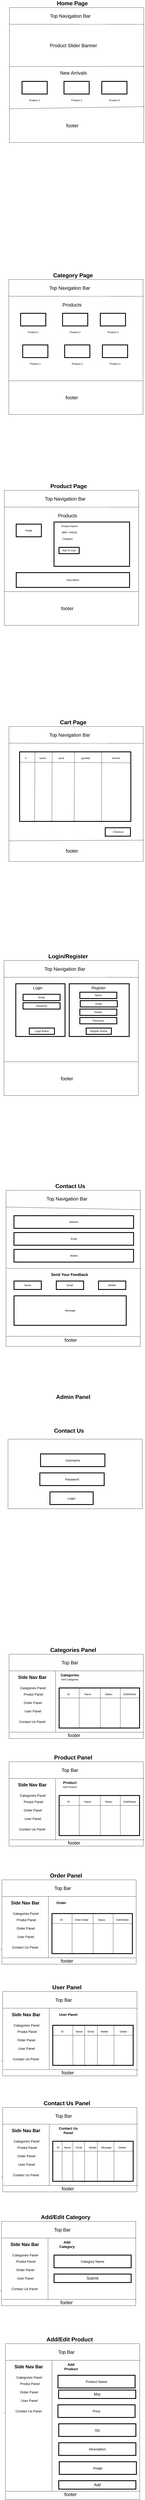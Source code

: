 <mxfile version="13.4.5" type="device"><diagram id="PWgY_KKZ4UILDOK1C4Zi" name="Page-1"><mxGraphModel dx="1707" dy="987" grid="1" gridSize="10" guides="1" tooltips="1" connect="1" arrows="1" fold="1" page="1" pageScale="1" pageWidth="850" pageHeight="1100" math="0" shadow="0"><root><mxCell id="0"/><mxCell id="1" parent="0"/><mxCell id="UYhlhl4K7IqE3bU7T1i3-2" value="" style="rounded=0;whiteSpace=wrap;html=1;" vertex="1" parent="1"><mxGeometry x="120" y="40" width="640" height="640" as="geometry"/></mxCell><mxCell id="UYhlhl4K7IqE3bU7T1i3-3" value="" style="endArrow=none;html=1;entryX=1.003;entryY=0.124;entryDx=0;entryDy=0;entryPerimeter=0;" edge="1" parent="1" target="UYhlhl4K7IqE3bU7T1i3-2"><mxGeometry width="50" height="50" relative="1" as="geometry"><mxPoint x="120" y="119" as="sourcePoint"/><mxPoint x="550" y="370" as="targetPoint"/></mxGeometry></mxCell><mxCell id="UYhlhl4K7IqE3bU7T1i3-4" value="&lt;font style=&quot;font-size: 23px&quot;&gt;Top Navigation Bar&lt;/font&gt;" style="text;html=1;strokeColor=none;fillColor=none;align=center;verticalAlign=middle;whiteSpace=wrap;rounded=0;strokeWidth=4;" vertex="1" parent="1"><mxGeometry x="300" y="70" width="220" height="20" as="geometry"/></mxCell><mxCell id="UYhlhl4K7IqE3bU7T1i3-5" value="" style="endArrow=none;html=1;exitX=-0.001;exitY=0.437;exitDx=0;exitDy=0;exitPerimeter=0;entryX=1;entryY=0.436;entryDx=0;entryDy=0;entryPerimeter=0;" edge="1" parent="1" source="UYhlhl4K7IqE3bU7T1i3-2" target="UYhlhl4K7IqE3bU7T1i3-2"><mxGeometry width="50" height="50" relative="1" as="geometry"><mxPoint x="500" y="420" as="sourcePoint"/><mxPoint x="550" y="370" as="targetPoint"/></mxGeometry></mxCell><mxCell id="UYhlhl4K7IqE3bU7T1i3-7" value="&lt;font style=&quot;font-size: 23px&quot;&gt;Product Slider Banner&lt;/font&gt;" style="text;html=1;strokeColor=none;fillColor=none;align=center;verticalAlign=middle;whiteSpace=wrap;rounded=0;strokeWidth=4;" vertex="1" parent="1"><mxGeometry x="250" y="210" width="350" height="20" as="geometry"/></mxCell><mxCell id="UYhlhl4K7IqE3bU7T1i3-9" value="&lt;font style=&quot;font-size: 23px&quot;&gt;New Arrivals&lt;/font&gt;" style="text;html=1;strokeColor=none;fillColor=none;align=center;verticalAlign=middle;whiteSpace=wrap;rounded=0;strokeWidth=4;" vertex="1" parent="1"><mxGeometry x="250" y="340" width="350" height="20" as="geometry"/></mxCell><mxCell id="UYhlhl4K7IqE3bU7T1i3-10" value="" style="endArrow=none;html=1;exitX=0;exitY=0.75;exitDx=0;exitDy=0;entryX=1.005;entryY=0.734;entryDx=0;entryDy=0;entryPerimeter=0;" edge="1" parent="1" source="UYhlhl4K7IqE3bU7T1i3-2" target="UYhlhl4K7IqE3bU7T1i3-2"><mxGeometry width="50" height="50" relative="1" as="geometry"><mxPoint x="500" y="420" as="sourcePoint"/><mxPoint x="550" y="370" as="targetPoint"/></mxGeometry></mxCell><mxCell id="UYhlhl4K7IqE3bU7T1i3-11" value="" style="rounded=0;whiteSpace=wrap;html=1;strokeWidth=4;" vertex="1" parent="1"><mxGeometry x="180" y="390" width="120" height="60" as="geometry"/></mxCell><mxCell id="UYhlhl4K7IqE3bU7T1i3-12" value="" style="rounded=0;whiteSpace=wrap;html=1;strokeWidth=4;" vertex="1" parent="1"><mxGeometry x="560" y="390" width="120" height="60" as="geometry"/></mxCell><mxCell id="UYhlhl4K7IqE3bU7T1i3-13" value="" style="rounded=0;whiteSpace=wrap;html=1;strokeWidth=4;" vertex="1" parent="1"><mxGeometry x="380" y="390" width="120" height="60" as="geometry"/></mxCell><mxCell id="UYhlhl4K7IqE3bU7T1i3-14" value="Product 1" style="text;html=1;strokeColor=none;fillColor=none;align=center;verticalAlign=middle;whiteSpace=wrap;rounded=0;" vertex="1" parent="1"><mxGeometry x="200" y="470" width="80" height="20" as="geometry"/></mxCell><mxCell id="UYhlhl4K7IqE3bU7T1i3-15" value="Product 2" style="text;html=1;strokeColor=none;fillColor=none;align=center;verticalAlign=middle;whiteSpace=wrap;rounded=0;" vertex="1" parent="1"><mxGeometry x="400" y="470" width="80" height="20" as="geometry"/></mxCell><mxCell id="UYhlhl4K7IqE3bU7T1i3-16" value="Product 3" style="text;html=1;strokeColor=none;fillColor=none;align=center;verticalAlign=middle;whiteSpace=wrap;rounded=0;" vertex="1" parent="1"><mxGeometry x="580" y="470" width="80" height="20" as="geometry"/></mxCell><mxCell id="UYhlhl4K7IqE3bU7T1i3-18" value="&lt;font style=&quot;font-size: 23px&quot;&gt;footer&lt;/font&gt;" style="text;html=1;strokeColor=none;fillColor=none;align=center;verticalAlign=middle;whiteSpace=wrap;rounded=0;strokeWidth=4;" vertex="1" parent="1"><mxGeometry x="310" y="590" width="220" height="20" as="geometry"/></mxCell><mxCell id="UYhlhl4K7IqE3bU7T1i3-19" value="&lt;font style=&quot;font-size: 27px&quot;&gt;&lt;b&gt;Home Page&lt;/b&gt;&lt;/font&gt;" style="text;html=1;strokeColor=none;fillColor=none;align=center;verticalAlign=middle;whiteSpace=wrap;rounded=0;" vertex="1" parent="1"><mxGeometry x="340" y="10" width="160" height="20" as="geometry"/></mxCell><mxCell id="UYhlhl4K7IqE3bU7T1i3-20" value="" style="rounded=0;whiteSpace=wrap;html=1;" vertex="1" parent="1"><mxGeometry x="116.8" y="1330" width="640" height="640" as="geometry"/></mxCell><mxCell id="UYhlhl4K7IqE3bU7T1i3-21" value="" style="endArrow=none;html=1;entryX=1.003;entryY=0.124;entryDx=0;entryDy=0;entryPerimeter=0;" edge="1" parent="1" target="UYhlhl4K7IqE3bU7T1i3-20"><mxGeometry width="50" height="50" relative="1" as="geometry"><mxPoint x="116.8" y="1409" as="sourcePoint"/><mxPoint x="546.8" y="1660" as="targetPoint"/></mxGeometry></mxCell><mxCell id="UYhlhl4K7IqE3bU7T1i3-22" value="&lt;font style=&quot;font-size: 23px&quot;&gt;Top Navigation Bar&lt;/font&gt;" style="text;html=1;strokeColor=none;fillColor=none;align=center;verticalAlign=middle;whiteSpace=wrap;rounded=0;strokeWidth=4;" vertex="1" parent="1"><mxGeometry x="296.8" y="1360" width="220" height="20" as="geometry"/></mxCell><mxCell id="UYhlhl4K7IqE3bU7T1i3-25" value="&lt;font style=&quot;font-size: 23px&quot;&gt;Products&lt;/font&gt;" style="text;html=1;strokeColor=none;fillColor=none;align=center;verticalAlign=middle;whiteSpace=wrap;rounded=0;strokeWidth=4;" vertex="1" parent="1"><mxGeometry x="243.16" y="1440" width="350" height="20" as="geometry"/></mxCell><mxCell id="UYhlhl4K7IqE3bU7T1i3-26" value="" style="endArrow=none;html=1;exitX=0;exitY=0.75;exitDx=0;exitDy=0;entryX=1;entryY=0.75;entryDx=0;entryDy=0;" edge="1" parent="1" source="UYhlhl4K7IqE3bU7T1i3-20" target="UYhlhl4K7IqE3bU7T1i3-20"><mxGeometry width="50" height="50" relative="1" as="geometry"><mxPoint x="496.8" y="1710" as="sourcePoint"/><mxPoint x="546.8" y="1660" as="targetPoint"/></mxGeometry></mxCell><mxCell id="UYhlhl4K7IqE3bU7T1i3-27" value="" style="rounded=0;whiteSpace=wrap;html=1;strokeWidth=4;" vertex="1" parent="1"><mxGeometry x="173.16" y="1490" width="120" height="60" as="geometry"/></mxCell><mxCell id="UYhlhl4K7IqE3bU7T1i3-28" value="" style="rounded=0;whiteSpace=wrap;html=1;strokeWidth=4;" vertex="1" parent="1"><mxGeometry x="553.16" y="1490" width="120" height="60" as="geometry"/></mxCell><mxCell id="UYhlhl4K7IqE3bU7T1i3-29" value="" style="rounded=0;whiteSpace=wrap;html=1;strokeWidth=4;" vertex="1" parent="1"><mxGeometry x="373.16" y="1490" width="120" height="60" as="geometry"/></mxCell><mxCell id="UYhlhl4K7IqE3bU7T1i3-30" value="Product 1" style="text;html=1;strokeColor=none;fillColor=none;align=center;verticalAlign=middle;whiteSpace=wrap;rounded=0;" vertex="1" parent="1"><mxGeometry x="193.16" y="1570" width="80" height="20" as="geometry"/></mxCell><mxCell id="UYhlhl4K7IqE3bU7T1i3-31" value="Product 2" style="text;html=1;strokeColor=none;fillColor=none;align=center;verticalAlign=middle;whiteSpace=wrap;rounded=0;" vertex="1" parent="1"><mxGeometry x="393.16" y="1570" width="80" height="20" as="geometry"/></mxCell><mxCell id="UYhlhl4K7IqE3bU7T1i3-32" value="Product 3" style="text;html=1;strokeColor=none;fillColor=none;align=center;verticalAlign=middle;whiteSpace=wrap;rounded=0;" vertex="1" parent="1"><mxGeometry x="573.16" y="1570" width="80" height="20" as="geometry"/></mxCell><mxCell id="UYhlhl4K7IqE3bU7T1i3-33" value="&lt;font style=&quot;font-size: 23px&quot;&gt;footer&lt;/font&gt;" style="text;html=1;strokeColor=none;fillColor=none;align=center;verticalAlign=middle;whiteSpace=wrap;rounded=0;strokeWidth=4;" vertex="1" parent="1"><mxGeometry x="306.8" y="1880" width="220" height="20" as="geometry"/></mxCell><mxCell id="UYhlhl4K7IqE3bU7T1i3-34" value="&lt;font style=&quot;font-size: 27px&quot;&gt;&lt;b&gt;Category Page&lt;/b&gt;&lt;/font&gt;" style="text;html=1;strokeColor=none;fillColor=none;align=center;verticalAlign=middle;whiteSpace=wrap;rounded=0;" vertex="1" parent="1"><mxGeometry x="284.98" y="1300" width="276.36" height="20" as="geometry"/></mxCell><mxCell id="UYhlhl4K7IqE3bU7T1i3-35" value="" style="rounded=0;whiteSpace=wrap;html=1;strokeWidth=4;" vertex="1" parent="1"><mxGeometry x="183.16" y="1640" width="120" height="60" as="geometry"/></mxCell><mxCell id="UYhlhl4K7IqE3bU7T1i3-36" value="" style="rounded=0;whiteSpace=wrap;html=1;strokeWidth=4;" vertex="1" parent="1"><mxGeometry x="563.16" y="1640" width="120" height="60" as="geometry"/></mxCell><mxCell id="UYhlhl4K7IqE3bU7T1i3-37" value="" style="rounded=0;whiteSpace=wrap;html=1;strokeWidth=4;" vertex="1" parent="1"><mxGeometry x="383.16" y="1640" width="120" height="60" as="geometry"/></mxCell><mxCell id="UYhlhl4K7IqE3bU7T1i3-38" value="Product 1" style="text;html=1;strokeColor=none;fillColor=none;align=center;verticalAlign=middle;whiteSpace=wrap;rounded=0;" vertex="1" parent="1"><mxGeometry x="203.16" y="1720" width="80" height="20" as="geometry"/></mxCell><mxCell id="UYhlhl4K7IqE3bU7T1i3-39" value="Product 2" style="text;html=1;strokeColor=none;fillColor=none;align=center;verticalAlign=middle;whiteSpace=wrap;rounded=0;" vertex="1" parent="1"><mxGeometry x="403.16" y="1720" width="80" height="20" as="geometry"/></mxCell><mxCell id="UYhlhl4K7IqE3bU7T1i3-40" value="Product 3" style="text;html=1;strokeColor=none;fillColor=none;align=center;verticalAlign=middle;whiteSpace=wrap;rounded=0;" vertex="1" parent="1"><mxGeometry x="583.16" y="1720" width="80" height="20" as="geometry"/></mxCell><mxCell id="UYhlhl4K7IqE3bU7T1i3-41" value="" style="rounded=0;whiteSpace=wrap;html=1;" vertex="1" parent="1"><mxGeometry x="95.84" y="2330" width="640" height="640" as="geometry"/></mxCell><mxCell id="UYhlhl4K7IqE3bU7T1i3-42" value="" style="endArrow=none;html=1;entryX=1.003;entryY=0.124;entryDx=0;entryDy=0;entryPerimeter=0;" edge="1" parent="1" target="UYhlhl4K7IqE3bU7T1i3-41"><mxGeometry width="50" height="50" relative="1" as="geometry"><mxPoint x="95.84" y="2409" as="sourcePoint"/><mxPoint x="525.84" y="2660" as="targetPoint"/></mxGeometry></mxCell><mxCell id="UYhlhl4K7IqE3bU7T1i3-43" value="&lt;font style=&quot;font-size: 23px&quot;&gt;Top Navigation Bar&lt;/font&gt;" style="text;html=1;strokeColor=none;fillColor=none;align=center;verticalAlign=middle;whiteSpace=wrap;rounded=0;strokeWidth=4;" vertex="1" parent="1"><mxGeometry x="275.84" y="2360" width="220" height="20" as="geometry"/></mxCell><mxCell id="UYhlhl4K7IqE3bU7T1i3-44" value="&lt;font style=&quot;font-size: 23px&quot;&gt;Products&lt;/font&gt;" style="text;html=1;strokeColor=none;fillColor=none;align=center;verticalAlign=middle;whiteSpace=wrap;rounded=0;strokeWidth=4;" vertex="1" parent="1"><mxGeometry x="222.2" y="2440" width="350" height="20" as="geometry"/></mxCell><mxCell id="UYhlhl4K7IqE3bU7T1i3-45" value="" style="endArrow=none;html=1;exitX=0;exitY=0.75;exitDx=0;exitDy=0;entryX=1;entryY=0.75;entryDx=0;entryDy=0;" edge="1" parent="1" source="UYhlhl4K7IqE3bU7T1i3-41" target="UYhlhl4K7IqE3bU7T1i3-41"><mxGeometry width="50" height="50" relative="1" as="geometry"><mxPoint x="475.84" y="2710" as="sourcePoint"/><mxPoint x="525.84" y="2660" as="targetPoint"/></mxGeometry></mxCell><mxCell id="UYhlhl4K7IqE3bU7T1i3-46" value="" style="rounded=0;whiteSpace=wrap;html=1;strokeWidth=4;" vertex="1" parent="1"><mxGeometry x="152.2" y="2490" width="120" height="60" as="geometry"/></mxCell><mxCell id="UYhlhl4K7IqE3bU7T1i3-49" value="Image" style="text;html=1;strokeColor=none;fillColor=none;align=center;verticalAlign=middle;whiteSpace=wrap;rounded=0;" vertex="1" parent="1"><mxGeometry x="172.2" y="2510" width="80" height="20" as="geometry"/></mxCell><mxCell id="UYhlhl4K7IqE3bU7T1i3-52" value="&lt;font style=&quot;font-size: 23px&quot;&gt;footer&lt;/font&gt;" style="text;html=1;strokeColor=none;fillColor=none;align=center;verticalAlign=middle;whiteSpace=wrap;rounded=0;strokeWidth=4;" vertex="1" parent="1"><mxGeometry x="285.84" y="2880" width="220" height="20" as="geometry"/></mxCell><mxCell id="UYhlhl4K7IqE3bU7T1i3-53" value="&lt;font style=&quot;font-size: 27px&quot;&gt;&lt;b&gt;Product Page&lt;/b&gt;&lt;/font&gt;" style="text;html=1;strokeColor=none;fillColor=none;align=center;verticalAlign=middle;whiteSpace=wrap;rounded=0;" vertex="1" parent="1"><mxGeometry x="264.02" y="2300" width="276.36" height="20" as="geometry"/></mxCell><mxCell id="UYhlhl4K7IqE3bU7T1i3-60" value="" style="rounded=0;whiteSpace=wrap;html=1;strokeWidth=4;" vertex="1" parent="1"><mxGeometry x="332.44" y="2480" width="360" height="210" as="geometry"/></mxCell><mxCell id="UYhlhl4K7IqE3bU7T1i3-61" value="Product Name" style="text;html=1;strokeColor=none;fillColor=none;align=center;verticalAlign=middle;whiteSpace=wrap;rounded=0;" vertex="1" parent="1"><mxGeometry x="356.08" y="2490" width="100" height="20" as="geometry"/></mxCell><mxCell id="UYhlhl4K7IqE3bU7T1i3-62" value="MRP / PRICE" style="text;html=1;strokeColor=none;fillColor=none;align=center;verticalAlign=middle;whiteSpace=wrap;rounded=0;" vertex="1" parent="1"><mxGeometry x="356.08" y="2520" width="100" height="20" as="geometry"/></mxCell><mxCell id="UYhlhl4K7IqE3bU7T1i3-63" value="Category" style="text;html=1;strokeColor=none;fillColor=none;align=center;verticalAlign=middle;whiteSpace=wrap;rounded=0;" vertex="1" parent="1"><mxGeometry x="347.2" y="2550" width="100" height="20" as="geometry"/></mxCell><mxCell id="UYhlhl4K7IqE3bU7T1i3-64" value="Add To Cart" style="rounded=0;whiteSpace=wrap;html=1;strokeWidth=4;" vertex="1" parent="1"><mxGeometry x="356.08" y="2600" width="96.36" height="30" as="geometry"/></mxCell><mxCell id="UYhlhl4K7IqE3bU7T1i3-65" value="Description" style="rounded=0;whiteSpace=wrap;html=1;strokeWidth=4;" vertex="1" parent="1"><mxGeometry x="152.44" y="2720" width="540" height="70" as="geometry"/></mxCell><mxCell id="UYhlhl4K7IqE3bU7T1i3-68" value="" style="rounded=0;whiteSpace=wrap;html=1;" vertex="1" parent="1"><mxGeometry x="117.44" y="3450" width="640" height="640" as="geometry"/></mxCell><mxCell id="UYhlhl4K7IqE3bU7T1i3-69" value="" style="endArrow=none;html=1;entryX=1.003;entryY=0.124;entryDx=0;entryDy=0;entryPerimeter=0;" edge="1" parent="1" target="UYhlhl4K7IqE3bU7T1i3-68"><mxGeometry width="50" height="50" relative="1" as="geometry"><mxPoint x="117.44" y="3529" as="sourcePoint"/><mxPoint x="547.44" y="3780" as="targetPoint"/></mxGeometry></mxCell><mxCell id="UYhlhl4K7IqE3bU7T1i3-70" value="&lt;font style=&quot;font-size: 23px&quot;&gt;Top Navigation Bar&lt;/font&gt;" style="text;html=1;strokeColor=none;fillColor=none;align=center;verticalAlign=middle;whiteSpace=wrap;rounded=0;strokeWidth=4;" vertex="1" parent="1"><mxGeometry x="297.44" y="3480" width="220" height="20" as="geometry"/></mxCell><mxCell id="UYhlhl4K7IqE3bU7T1i3-72" value="" style="endArrow=none;html=1;exitX=-0.001;exitY=0.847;exitDx=0;exitDy=0;entryX=1.002;entryY=0.842;entryDx=0;entryDy=0;exitPerimeter=0;entryPerimeter=0;" edge="1" parent="1" source="UYhlhl4K7IqE3bU7T1i3-68" target="UYhlhl4K7IqE3bU7T1i3-68"><mxGeometry width="50" height="50" relative="1" as="geometry"><mxPoint x="497.44" y="3830" as="sourcePoint"/><mxPoint x="547.44" y="3780" as="targetPoint"/></mxGeometry></mxCell><mxCell id="UYhlhl4K7IqE3bU7T1i3-75" value="&lt;font style=&quot;font-size: 23px&quot;&gt;footer&lt;/font&gt;" style="text;html=1;strokeColor=none;fillColor=none;align=center;verticalAlign=middle;whiteSpace=wrap;rounded=0;strokeWidth=4;" vertex="1" parent="1"><mxGeometry x="308.4" y="4030" width="220" height="20" as="geometry"/></mxCell><mxCell id="UYhlhl4K7IqE3bU7T1i3-76" value="&lt;font style=&quot;font-size: 27px&quot;&gt;&lt;b&gt;Cart Page&lt;/b&gt;&lt;/font&gt;" style="text;html=1;strokeColor=none;fillColor=none;align=center;verticalAlign=middle;whiteSpace=wrap;rounded=0;" vertex="1" parent="1"><mxGeometry x="285.62" y="3420" width="276.36" height="20" as="geometry"/></mxCell><mxCell id="UYhlhl4K7IqE3bU7T1i3-83" value="" style="rounded=0;whiteSpace=wrap;html=1;strokeWidth=4;" vertex="1" parent="1"><mxGeometry x="168.4" y="3570" width="530" height="330" as="geometry"/></mxCell><mxCell id="UYhlhl4K7IqE3bU7T1i3-84" value="" style="endArrow=none;html=1;entryX=0.138;entryY=0.001;entryDx=0;entryDy=0;entryPerimeter=0;exitX=0.135;exitY=1.01;exitDx=0;exitDy=0;exitPerimeter=0;" edge="1" parent="1" source="UYhlhl4K7IqE3bU7T1i3-83" target="UYhlhl4K7IqE3bU7T1i3-83"><mxGeometry width="50" height="50" relative="1" as="geometry"><mxPoint x="528.4" y="3820" as="sourcePoint"/><mxPoint x="578.4" y="3770" as="targetPoint"/></mxGeometry></mxCell><mxCell id="UYhlhl4K7IqE3bU7T1i3-85" value="" style="endArrow=none;html=1;entryX=0.138;entryY=0.001;entryDx=0;entryDy=0;entryPerimeter=0;exitX=0.135;exitY=1.01;exitDx=0;exitDy=0;exitPerimeter=0;" edge="1" parent="1"><mxGeometry width="50" height="50" relative="1" as="geometry"><mxPoint x="322.04" y="3902.97" as="sourcePoint"/><mxPoint x="323.63" y="3570" as="targetPoint"/></mxGeometry></mxCell><mxCell id="UYhlhl4K7IqE3bU7T1i3-86" value="" style="endArrow=none;html=1;entryX=0.138;entryY=0.001;entryDx=0;entryDy=0;entryPerimeter=0;exitX=0.135;exitY=1.01;exitDx=0;exitDy=0;exitPerimeter=0;" edge="1" parent="1"><mxGeometry width="50" height="50" relative="1" as="geometry"><mxPoint x="428.4" y="3902.97" as="sourcePoint"/><mxPoint x="429.99" y="3570" as="targetPoint"/></mxGeometry></mxCell><mxCell id="UYhlhl4K7IqE3bU7T1i3-87" value="" style="endArrow=none;html=1;entryX=0.138;entryY=0.001;entryDx=0;entryDy=0;entryPerimeter=0;exitX=0.135;exitY=1.01;exitDx=0;exitDy=0;exitPerimeter=0;" edge="1" parent="1"><mxGeometry width="50" height="50" relative="1" as="geometry"><mxPoint x="558.4" y="3902.97" as="sourcePoint"/><mxPoint x="559.99" y="3570" as="targetPoint"/></mxGeometry></mxCell><mxCell id="UYhlhl4K7IqE3bU7T1i3-89" value="" style="endArrow=none;html=1;entryX=1;entryY=0.158;entryDx=0;entryDy=0;entryPerimeter=0;exitX=0;exitY=0.149;exitDx=0;exitDy=0;exitPerimeter=0;" edge="1" parent="1" source="UYhlhl4K7IqE3bU7T1i3-83" target="UYhlhl4K7IqE3bU7T1i3-83"><mxGeometry width="50" height="50" relative="1" as="geometry"><mxPoint x="528.4" y="3820" as="sourcePoint"/><mxPoint x="578.4" y="3770" as="targetPoint"/></mxGeometry></mxCell><mxCell id="UYhlhl4K7IqE3bU7T1i3-90" value="#" style="text;html=1;strokeColor=none;fillColor=none;align=center;verticalAlign=middle;whiteSpace=wrap;rounded=0;" vertex="1" parent="1"><mxGeometry x="178.4" y="3590" width="40" height="20" as="geometry"/></mxCell><mxCell id="UYhlhl4K7IqE3bU7T1i3-91" value="name" style="text;html=1;strokeColor=none;fillColor=none;align=center;verticalAlign=middle;whiteSpace=wrap;rounded=0;" vertex="1" parent="1"><mxGeometry x="258.4" y="3590" width="40" height="20" as="geometry"/></mxCell><mxCell id="UYhlhl4K7IqE3bU7T1i3-92" value="price" style="text;html=1;strokeColor=none;fillColor=none;align=center;verticalAlign=middle;whiteSpace=wrap;rounded=0;" vertex="1" parent="1"><mxGeometry x="348.4" y="3590" width="40" height="20" as="geometry"/></mxCell><mxCell id="UYhlhl4K7IqE3bU7T1i3-93" value="quantity" style="text;html=1;strokeColor=none;fillColor=none;align=center;verticalAlign=middle;whiteSpace=wrap;rounded=0;" vertex="1" parent="1"><mxGeometry x="463.16" y="3590" width="40" height="20" as="geometry"/></mxCell><mxCell id="UYhlhl4K7IqE3bU7T1i3-94" value="remove" style="text;html=1;strokeColor=none;fillColor=none;align=center;verticalAlign=middle;whiteSpace=wrap;rounded=0;" vertex="1" parent="1"><mxGeometry x="608.4" y="3590" width="40" height="20" as="geometry"/></mxCell><mxCell id="UYhlhl4K7IqE3bU7T1i3-95" value="" style="rounded=0;whiteSpace=wrap;html=1;strokeWidth=4;" vertex="1" parent="1"><mxGeometry x="576.58" y="3930" width="120" height="40" as="geometry"/></mxCell><mxCell id="UYhlhl4K7IqE3bU7T1i3-96" value="Checkout" style="text;html=1;strokeColor=none;fillColor=none;align=center;verticalAlign=middle;whiteSpace=wrap;rounded=0;" vertex="1" parent="1"><mxGeometry x="618.4" y="3940" width="40" height="20" as="geometry"/></mxCell><mxCell id="UYhlhl4K7IqE3bU7T1i3-97" value="" style="rounded=0;whiteSpace=wrap;html=1;" vertex="1" parent="1"><mxGeometry x="93.92" y="4560" width="640" height="640" as="geometry"/></mxCell><mxCell id="UYhlhl4K7IqE3bU7T1i3-98" value="" style="endArrow=none;html=1;entryX=1.003;entryY=0.124;entryDx=0;entryDy=0;entryPerimeter=0;" edge="1" parent="1" target="UYhlhl4K7IqE3bU7T1i3-97"><mxGeometry width="50" height="50" relative="1" as="geometry"><mxPoint x="93.92" y="4639" as="sourcePoint"/><mxPoint x="523.92" y="4890" as="targetPoint"/></mxGeometry></mxCell><mxCell id="UYhlhl4K7IqE3bU7T1i3-99" value="&lt;font style=&quot;font-size: 23px&quot;&gt;Top Navigation Bar&lt;/font&gt;" style="text;html=1;strokeColor=none;fillColor=none;align=center;verticalAlign=middle;whiteSpace=wrap;rounded=0;strokeWidth=4;" vertex="1" parent="1"><mxGeometry x="273.92" y="4590" width="220" height="20" as="geometry"/></mxCell><mxCell id="UYhlhl4K7IqE3bU7T1i3-101" value="" style="endArrow=none;html=1;exitX=0;exitY=0.75;exitDx=0;exitDy=0;entryX=1;entryY=0.75;entryDx=0;entryDy=0;" edge="1" parent="1" source="UYhlhl4K7IqE3bU7T1i3-97" target="UYhlhl4K7IqE3bU7T1i3-97"><mxGeometry width="50" height="50" relative="1" as="geometry"><mxPoint x="473.92" y="4940" as="sourcePoint"/><mxPoint x="523.92" y="4890" as="targetPoint"/></mxGeometry></mxCell><mxCell id="UYhlhl4K7IqE3bU7T1i3-102" value="" style="rounded=0;whiteSpace=wrap;html=1;strokeWidth=4;" vertex="1" parent="1"><mxGeometry x="150.28" y="4670" width="234.6" height="250" as="geometry"/></mxCell><mxCell id="UYhlhl4K7IqE3bU7T1i3-103" value="&lt;font style=&quot;font-size: 18px&quot;&gt;Login&lt;/font&gt;" style="text;html=1;strokeColor=none;fillColor=none;align=center;verticalAlign=middle;whiteSpace=wrap;rounded=0;" vertex="1" parent="1"><mxGeometry x="214.64" y="4680" width="80" height="20" as="geometry"/></mxCell><mxCell id="UYhlhl4K7IqE3bU7T1i3-104" value="&lt;font style=&quot;font-size: 23px&quot;&gt;footer&lt;/font&gt;" style="text;html=1;strokeColor=none;fillColor=none;align=center;verticalAlign=middle;whiteSpace=wrap;rounded=0;strokeWidth=4;" vertex="1" parent="1"><mxGeometry x="283.92" y="5110" width="220" height="20" as="geometry"/></mxCell><mxCell id="UYhlhl4K7IqE3bU7T1i3-105" value="&lt;font style=&quot;font-size: 27px&quot;&gt;&lt;b&gt;Login/Register&lt;/b&gt;&lt;/font&gt;" style="text;html=1;strokeColor=none;fillColor=none;align=center;verticalAlign=middle;whiteSpace=wrap;rounded=0;" vertex="1" parent="1"><mxGeometry x="262.1" y="4530" width="276.36" height="20" as="geometry"/></mxCell><mxCell id="UYhlhl4K7IqE3bU7T1i3-106" value="" style="rounded=0;whiteSpace=wrap;html=1;strokeWidth=4;" vertex="1" parent="1"><mxGeometry x="404.88" y="4670" width="285.64" height="250" as="geometry"/></mxCell><mxCell id="UYhlhl4K7IqE3bU7T1i3-113" value="Login Button" style="rounded=0;whiteSpace=wrap;html=1;strokeWidth=4;" vertex="1" parent="1"><mxGeometry x="214.64" y="4880" width="120" height="30" as="geometry"/></mxCell><mxCell id="UYhlhl4K7IqE3bU7T1i3-114" value="Register Button" style="rounded=0;whiteSpace=wrap;html=1;strokeWidth=4;" vertex="1" parent="1"><mxGeometry x="485.67" y="4880" width="120" height="30" as="geometry"/></mxCell><mxCell id="UYhlhl4K7IqE3bU7T1i3-115" value="Email" style="rounded=0;whiteSpace=wrap;html=1;strokeWidth=4;" vertex="1" parent="1"><mxGeometry x="184.88" y="4720" width="176.36" height="30" as="geometry"/></mxCell><mxCell id="UYhlhl4K7IqE3bU7T1i3-116" value="Password" style="rounded=0;whiteSpace=wrap;html=1;strokeWidth=4;" vertex="1" parent="1"><mxGeometry x="184.88" y="4760" width="176.36" height="30" as="geometry"/></mxCell><mxCell id="UYhlhl4K7IqE3bU7T1i3-117" value="&lt;font style=&quot;font-size: 18px&quot;&gt;Register&lt;/font&gt;" style="text;html=1;strokeColor=none;fillColor=none;align=center;verticalAlign=middle;whiteSpace=wrap;rounded=0;" vertex="1" parent="1"><mxGeometry x="524.64" y="4680" width="40" height="20" as="geometry"/></mxCell><mxCell id="UYhlhl4K7IqE3bU7T1i3-118" value="Name" style="rounded=0;whiteSpace=wrap;html=1;strokeWidth=4;" vertex="1" parent="1"><mxGeometry x="455.43" y="4710" width="176.36" height="30" as="geometry"/></mxCell><mxCell id="UYhlhl4K7IqE3bU7T1i3-119" value="Email&lt;span style=&quot;color: rgba(0 , 0 , 0 , 0) ; font-family: monospace ; font-size: 0px&quot;&gt;%3CmxGraphModel%3E%3Croot%3E%3CmxCell%20id%3D%220%22%2F%3E%3CmxCell%20id%3D%221%22%20parent%3D%220%22%2F%3E%3CmxCell%20id%3D%222%22%20value%3D%22Name%22%20style%3D%22rounded%3D0%3BwhiteSpace%3Dwrap%3Bhtml%3D1%3BstrokeWidth%3D4%3B%22%20vertex%3D%221%22%20parent%3D%221%22%3E%3CmxGeometry%20x%3D%22451.58%22%20y%3D%223350%22%20width%3D%22176.36%22%20height%3D%2230%22%20as%3D%22geometry%22%2F%3E%3C%2FmxCell%3E%3C%2Froot%3E%3C%2FmxGraphModel%3E&lt;/span&gt;" style="rounded=0;whiteSpace=wrap;html=1;strokeWidth=4;" vertex="1" parent="1"><mxGeometry x="457.49" y="4750" width="176.36" height="30" as="geometry"/></mxCell><mxCell id="UYhlhl4K7IqE3bU7T1i3-120" value="Mobile&lt;span style=&quot;color: rgba(0 , 0 , 0 , 0) ; font-family: monospace ; font-size: 0px&quot;&gt;%3CmxGraphModel%3E%3Croot%3E%3CmxCell%20id%3D%220%22%2F%3E%3CmxCell%20id%3D%221%22%20parent%3D%220%22%2F%3E%3CmxCell%20id%3D%222%22%20value%3D%22Email%26lt%3Bspan%20style%3D%26quot%3Bcolor%3A%20rgba(0%20%2C%200%20%2C%200%20%2C%200)%20%3B%20font-family%3A%20monospace%20%3B%20font-size%3A%200px%26quot%3B%26gt%3B%253CmxGraphModel%253E%253Croot%253E%253CmxCell%2520id%253D%25220%2522%252F%253E%253CmxCell%2520id%253D%25221%2522%2520parent%253D%25220%2522%252F%253E%253CmxCell%2520id%253D%25222%2522%2520value%253D%2522Name%2522%2520style%253D%2522rounded%253D0%253BwhiteSpace%253Dwrap%253Bhtml%253D1%253BstrokeWidth%253D4%253B%2522%2520vertex%253D%25221%2522%2520parent%253D%25221%2522%253E%253CmxGeometry%2520x%253D%2522451.58%2522%2520y%253D%25223350%2522%2520width%253D%2522176.36%2522%2520height%253D%252230%2522%2520as%253D%2522geometry%2522%252F%253E%253C%252FmxCell%253E%253C%252Froot%253E%253C%252FmxGraphModel%253E%26lt%3B%2Fspan%26gt%3B%22%20style%3D%22rounded%3D0%3BwhiteSpace%3Dwrap%3Bhtml%3D1%3BstrokeWidth%3D4%3B%22%20vertex%3D%221%22%20parent%3D%221%22%3E%3CmxGeometry%20x%3D%22453.64%22%20y%3D%223390%22%20width%3D%22176.36%22%20height%3D%2230%22%20as%3D%22geometry%22%2F%3E%3C%2FmxCell%3E%3C%2Froot%3E%3C%2FmxGraphModel%3E&lt;/span&gt;" style="rounded=0;whiteSpace=wrap;html=1;strokeWidth=4;" vertex="1" parent="1"><mxGeometry x="455.43" y="4790" width="176.36" height="30" as="geometry"/></mxCell><mxCell id="UYhlhl4K7IqE3bU7T1i3-121" value="Password" style="rounded=0;whiteSpace=wrap;html=1;strokeWidth=4;" vertex="1" parent="1"><mxGeometry x="455.43" y="4830" width="176.36" height="30" as="geometry"/></mxCell><mxCell id="UYhlhl4K7IqE3bU7T1i3-122" value="" style="rounded=0;whiteSpace=wrap;html=1;" vertex="1" parent="1"><mxGeometry x="103.64" y="5650" width="640" height="740" as="geometry"/></mxCell><mxCell id="UYhlhl4K7IqE3bU7T1i3-123" value="" style="endArrow=none;html=1;entryX=1.003;entryY=0.124;entryDx=0;entryDy=0;entryPerimeter=0;" edge="1" parent="1" target="UYhlhl4K7IqE3bU7T1i3-122"><mxGeometry width="50" height="50" relative="1" as="geometry"><mxPoint x="103.64" y="5729" as="sourcePoint"/><mxPoint x="533.64" y="5980" as="targetPoint"/></mxGeometry></mxCell><mxCell id="UYhlhl4K7IqE3bU7T1i3-124" value="&lt;font style=&quot;font-size: 23px&quot;&gt;Top Navigation Bar&lt;/font&gt;" style="text;html=1;strokeColor=none;fillColor=none;align=center;verticalAlign=middle;whiteSpace=wrap;rounded=0;strokeWidth=4;" vertex="1" parent="1"><mxGeometry x="283.64" y="5680" width="220" height="20" as="geometry"/></mxCell><mxCell id="UYhlhl4K7IqE3bU7T1i3-128" value="&lt;font style=&quot;font-size: 23px&quot;&gt;footer&lt;/font&gt;" style="text;html=1;strokeColor=none;fillColor=none;align=center;verticalAlign=middle;whiteSpace=wrap;rounded=0;strokeWidth=4;" vertex="1" parent="1"><mxGeometry x="301.92" y="6350" width="220" height="20" as="geometry"/></mxCell><mxCell id="UYhlhl4K7IqE3bU7T1i3-129" value="&lt;font style=&quot;font-size: 27px&quot;&gt;&lt;b&gt;Contact Us&lt;/b&gt;&lt;/font&gt;" style="text;html=1;strokeColor=none;fillColor=none;align=center;verticalAlign=middle;whiteSpace=wrap;rounded=0;" vertex="1" parent="1"><mxGeometry x="271.82" y="5620" width="276.36" height="20" as="geometry"/></mxCell><mxCell id="UYhlhl4K7IqE3bU7T1i3-140" value="Address" style="rounded=0;whiteSpace=wrap;html=1;strokeWidth=4;" vertex="1" parent="1"><mxGeometry x="141.52" y="5770" width="570" height="60" as="geometry"/></mxCell><mxCell id="UYhlhl4K7IqE3bU7T1i3-141" value="Mobile" style="rounded=0;whiteSpace=wrap;html=1;strokeWidth=4;" vertex="1" parent="1"><mxGeometry x="141.52" y="5930" width="570" height="60" as="geometry"/></mxCell><mxCell id="UYhlhl4K7IqE3bU7T1i3-142" value="Email" style="rounded=0;whiteSpace=wrap;html=1;strokeWidth=4;" vertex="1" parent="1"><mxGeometry x="141.52" y="5850" width="570" height="60" as="geometry"/></mxCell><mxCell id="UYhlhl4K7IqE3bU7T1i3-143" value="" style="endArrow=none;html=1;exitX=0;exitY=0.75;exitDx=0;exitDy=0;entryX=1;entryY=0.75;entryDx=0;entryDy=0;" edge="1" parent="1"><mxGeometry width="50" height="50" relative="1" as="geometry"><mxPoint x="106.52" y="6020.0" as="sourcePoint"/><mxPoint x="746.52" y="6020.0" as="targetPoint"/></mxGeometry></mxCell><mxCell id="UYhlhl4K7IqE3bU7T1i3-144" value="Name" style="rounded=0;whiteSpace=wrap;html=1;strokeWidth=4;" vertex="1" parent="1"><mxGeometry x="141.82" y="6080" width="130" height="40" as="geometry"/></mxCell><mxCell id="UYhlhl4K7IqE3bU7T1i3-145" value="Mobile" style="rounded=0;whiteSpace=wrap;html=1;strokeWidth=4;" vertex="1" parent="1"><mxGeometry x="544.46" y="6080" width="130" height="40" as="geometry"/></mxCell><mxCell id="UYhlhl4K7IqE3bU7T1i3-146" value="Email" style="rounded=0;whiteSpace=wrap;html=1;strokeWidth=4;" vertex="1" parent="1"><mxGeometry x="343.34" y="6080" width="130" height="40" as="geometry"/></mxCell><mxCell id="UYhlhl4K7IqE3bU7T1i3-147" value="Message" style="rounded=0;whiteSpace=wrap;html=1;strokeWidth=4;" vertex="1" parent="1"><mxGeometry x="141.82" y="6150" width="534.7" height="140" as="geometry"/></mxCell><mxCell id="UYhlhl4K7IqE3bU7T1i3-148" value="&lt;font style=&quot;font-size: 18px&quot;&gt;&lt;b&gt;Send Your Feedback&lt;/b&gt;&lt;/font&gt;" style="text;html=1;strokeColor=none;fillColor=none;align=center;verticalAlign=middle;whiteSpace=wrap;rounded=0;" vertex="1" parent="1"><mxGeometry x="287.54" y="6040" width="237.48" height="20" as="geometry"/></mxCell><mxCell id="UYhlhl4K7IqE3bU7T1i3-149" value="" style="endArrow=none;html=1;exitX=-0.001;exitY=0.935;exitDx=0;exitDy=0;exitPerimeter=0;entryX=0.999;entryY=0.937;entryDx=0;entryDy=0;entryPerimeter=0;" edge="1" parent="1" source="UYhlhl4K7IqE3bU7T1i3-122" target="UYhlhl4K7IqE3bU7T1i3-122"><mxGeometry width="50" height="50" relative="1" as="geometry"><mxPoint x="516.52" y="6150" as="sourcePoint"/><mxPoint x="566.52" y="6100" as="targetPoint"/></mxGeometry></mxCell><mxCell id="UYhlhl4K7IqE3bU7T1i3-210" value="" style="rounded=0;whiteSpace=wrap;html=1;" vertex="1" parent="1"><mxGeometry x="113.16" y="6830" width="640" height="330" as="geometry"/></mxCell><mxCell id="UYhlhl4K7IqE3bU7T1i3-214" value="&lt;font style=&quot;font-size: 27px&quot;&gt;&lt;b&gt;Contact Us&lt;/b&gt;&lt;/font&gt;" style="text;html=1;strokeColor=none;fillColor=none;align=center;verticalAlign=middle;whiteSpace=wrap;rounded=0;" vertex="1" parent="1"><mxGeometry x="266.08" y="6780" width="276.36" height="20" as="geometry"/></mxCell><mxCell id="UYhlhl4K7IqE3bU7T1i3-226" value="" style="rounded=0;whiteSpace=wrap;html=1;" vertex="1" parent="1"><mxGeometry x="118.08" y="7850" width="640" height="400" as="geometry"/></mxCell><mxCell id="UYhlhl4K7IqE3bU7T1i3-227" value="" style="endArrow=none;html=1;" edge="1" parent="1"><mxGeometry width="50" height="50" relative="1" as="geometry"><mxPoint x="118.08" y="7929.0" as="sourcePoint"/><mxPoint x="760" y="7929" as="targetPoint"/></mxGeometry></mxCell><mxCell id="UYhlhl4K7IqE3bU7T1i3-228" value="&lt;font style=&quot;font-size: 23px&quot;&gt;Top Bar&lt;/font&gt;" style="text;html=1;strokeColor=none;fillColor=none;align=center;verticalAlign=middle;whiteSpace=wrap;rounded=0;strokeWidth=4;" vertex="1" parent="1"><mxGeometry x="298.08" y="7880" width="220" height="20" as="geometry"/></mxCell><mxCell id="UYhlhl4K7IqE3bU7T1i3-229" value="&lt;font style=&quot;font-size: 23px&quot;&gt;footer&lt;/font&gt;" style="text;html=1;strokeColor=none;fillColor=none;align=center;verticalAlign=middle;whiteSpace=wrap;rounded=0;strokeWidth=4;" vertex="1" parent="1"><mxGeometry x="318.46" y="8220" width="220" height="30" as="geometry"/></mxCell><mxCell id="UYhlhl4K7IqE3bU7T1i3-230" value="&lt;font style=&quot;font-size: 27px&quot;&gt;&lt;b&gt;Categories Panel&lt;/b&gt;&lt;/font&gt;" style="text;html=1;strokeColor=none;fillColor=none;align=center;verticalAlign=middle;whiteSpace=wrap;rounded=0;" vertex="1" parent="1"><mxGeometry x="286.26" y="7820" width="276.36" height="20" as="geometry"/></mxCell><mxCell id="UYhlhl4K7IqE3bU7T1i3-234" value="" style="endArrow=none;html=1;exitX=0;exitY=0.75;exitDx=0;exitDy=0;entryX=1;entryY=0.75;entryDx=0;entryDy=0;" edge="1" parent="1"><mxGeometry width="50" height="50" relative="1" as="geometry"><mxPoint x="120.96" y="8220.0" as="sourcePoint"/><mxPoint x="760.96" y="8220.0" as="targetPoint"/></mxGeometry></mxCell><mxCell id="UYhlhl4K7IqE3bU7T1i3-257" value="" style="endArrow=none;html=1;entryX=1.003;entryY=0.124;entryDx=0;entryDy=0;entryPerimeter=0;" edge="1" parent="1"><mxGeometry width="50" height="50" relative="1" as="geometry"><mxPoint x="77.63" y="9249" as="sourcePoint"/><mxPoint x="719.55" y="9261.76" as="targetPoint"/></mxGeometry></mxCell><mxCell id="UYhlhl4K7IqE3bU7T1i3-258" value="&lt;font style=&quot;font-size: 23px&quot;&gt;Top Navigation Bar&lt;/font&gt;" style="text;html=1;strokeColor=none;fillColor=none;align=center;verticalAlign=middle;whiteSpace=wrap;rounded=0;strokeWidth=4;" vertex="1" parent="1"><mxGeometry x="257.63" y="9200" width="220" height="20" as="geometry"/></mxCell><mxCell id="UYhlhl4K7IqE3bU7T1i3-260" value="&lt;font style=&quot;font-size: 27px&quot;&gt;&lt;b&gt;Contact Us&lt;/b&gt;&lt;/font&gt;" style="text;html=1;strokeColor=none;fillColor=none;align=center;verticalAlign=middle;whiteSpace=wrap;rounded=0;" vertex="1" parent="1"><mxGeometry x="245.81" y="9140" width="276.36" height="20" as="geometry"/></mxCell><mxCell id="UYhlhl4K7IqE3bU7T1i3-271" value="&lt;b&gt;&lt;font style=&quot;font-size: 27px&quot;&gt;Admin Panel&lt;/font&gt;&lt;/b&gt;" style="text;html=1;strokeColor=none;fillColor=none;align=center;verticalAlign=middle;whiteSpace=wrap;rounded=0;" vertex="1" parent="1"><mxGeometry x="338.64" y="6620" width="170" height="20" as="geometry"/></mxCell><mxCell id="UYhlhl4K7IqE3bU7T1i3-272" style="edgeStyle=orthogonalEdgeStyle;rounded=0;orthogonalLoop=1;jettySize=auto;html=1;exitX=0.5;exitY=1;exitDx=0;exitDy=0;" edge="1" parent="1" source="UYhlhl4K7IqE3bU7T1i3-210" target="UYhlhl4K7IqE3bU7T1i3-210"><mxGeometry relative="1" as="geometry"/></mxCell><mxCell id="UYhlhl4K7IqE3bU7T1i3-273" value="&lt;font style=&quot;font-size: 15px&quot;&gt;Username&lt;/font&gt;" style="rounded=0;whiteSpace=wrap;html=1;strokeWidth=4;" vertex="1" parent="1"><mxGeometry x="268.23" y="6900" width="306.66" height="60" as="geometry"/></mxCell><mxCell id="UYhlhl4K7IqE3bU7T1i3-274" value="&lt;font style=&quot;font-size: 15px&quot;&gt;Password&lt;/font&gt;" style="rounded=0;whiteSpace=wrap;html=1;strokeWidth=4;" vertex="1" parent="1"><mxGeometry x="264.83" y="6990" width="306.66" height="60" as="geometry"/></mxCell><mxCell id="UYhlhl4K7IqE3bU7T1i3-275" value="&lt;font style=&quot;font-size: 15px&quot;&gt;Login&lt;/font&gt;" style="rounded=0;whiteSpace=wrap;html=1;strokeWidth=4;" vertex="1" parent="1"><mxGeometry x="313.06" y="7080" width="205.98" height="60" as="geometry"/></mxCell><mxCell id="UYhlhl4K7IqE3bU7T1i3-276" value="" style="endArrow=none;html=1;" edge="1" parent="1"><mxGeometry width="50" height="50" relative="1" as="geometry"><mxPoint x="340" y="8220" as="sourcePoint"/><mxPoint x="340" y="7930" as="targetPoint"/></mxGeometry></mxCell><mxCell id="UYhlhl4K7IqE3bU7T1i3-277" value="&lt;font style=&quot;font-size: 22px&quot;&gt;&lt;b&gt;Side Nav Bar&lt;/b&gt;&lt;/font&gt;" style="text;html=1;strokeColor=none;fillColor=none;align=center;verticalAlign=middle;whiteSpace=wrap;rounded=0;" vertex="1" parent="1"><mxGeometry x="138.94" y="7950" width="180" height="20" as="geometry"/></mxCell><mxCell id="UYhlhl4K7IqE3bU7T1i3-278" value="&lt;font style=&quot;font-size: 16px&quot;&gt;Categories Panel&lt;/font&gt;" style="text;html=1;strokeColor=none;fillColor=none;align=center;verticalAlign=middle;whiteSpace=wrap;rounded=0;" vertex="1" parent="1"><mxGeometry x="166.38" y="8000" width="131.06" height="20" as="geometry"/></mxCell><mxCell id="UYhlhl4K7IqE3bU7T1i3-279" value="&lt;font style=&quot;font-size: 16px&quot;&gt;Produt Panel&lt;/font&gt;" style="text;html=1;strokeColor=none;fillColor=none;align=center;verticalAlign=middle;whiteSpace=wrap;rounded=0;" vertex="1" parent="1"><mxGeometry x="168.94" y="8030" width="131.06" height="20" as="geometry"/></mxCell><mxCell id="UYhlhl4K7IqE3bU7T1i3-280" value="&lt;font style=&quot;font-size: 16px&quot;&gt;Order Panel&lt;/font&gt;" style="text;html=1;strokeColor=none;fillColor=none;align=center;verticalAlign=middle;whiteSpace=wrap;rounded=0;" vertex="1" parent="1"><mxGeometry x="165.74" y="8070" width="131.06" height="20" as="geometry"/></mxCell><mxCell id="UYhlhl4K7IqE3bU7T1i3-281" value="&lt;font style=&quot;font-size: 16px&quot;&gt;User Panel&lt;/font&gt;&lt;span style=&quot;color: rgba(0 , 0 , 0 , 0) ; font-family: monospace ; font-size: 0px&quot;&gt;%3CmxGraphModel%3E%3Croot%3E%3CmxCell%20id%3D%220%22%2F%3E%3CmxCell%20id%3D%221%22%20parent%3D%220%22%2F%3E%3CmxCell%20id%3D%222%22%20value%3D%22%26lt%3Bfont%20style%3D%26quot%3Bfont-size%3A%2016px%26quot%3B%26gt%3BCategories%20Panel%26lt%3B%2Ffont%26gt%3B%22%20style%3D%22text%3Bhtml%3D1%3BstrokeColor%3Dnone%3BfillColor%3Dnone%3Balign%3Dcenter%3BverticalAlign%3Dmiddle%3BwhiteSpace%3Dwrap%3Brounded%3D0%3B%22%20vertex%3D%221%22%20parent%3D%221%22%3E%3CmxGeometry%20x%3D%22165.74%22%20y%3D%228070%22%20width%3D%22131.06%22%20height%3D%2220%22%20as%3D%22geometry%22%2F%3E%3C%2FmxCell%3E%3C%2Froot%3E%3C%2FmxGraphModel%3E&lt;/span&gt;" style="text;html=1;strokeColor=none;fillColor=none;align=center;verticalAlign=middle;whiteSpace=wrap;rounded=0;" vertex="1" parent="1"><mxGeometry x="166.38" y="8110" width="131.06" height="20" as="geometry"/></mxCell><mxCell id="UYhlhl4K7IqE3bU7T1i3-282" value="&lt;span style=&quot;font-size: 16px&quot;&gt;Contact Us Panel&lt;/span&gt;" style="text;html=1;strokeColor=none;fillColor=none;align=center;verticalAlign=middle;whiteSpace=wrap;rounded=0;" vertex="1" parent="1"><mxGeometry x="163.41" y="8160" width="131.06" height="20" as="geometry"/></mxCell><mxCell id="UYhlhl4K7IqE3bU7T1i3-283" value="&lt;font style=&quot;font-size: 17px&quot;&gt;&lt;b&gt;Categories&lt;/b&gt;&lt;/font&gt;" style="text;html=1;strokeColor=none;fillColor=none;align=center;verticalAlign=middle;whiteSpace=wrap;rounded=0;" vertex="1" parent="1"><mxGeometry x="388.08" y="7940" width="40" height="20" as="geometry"/></mxCell><mxCell id="UYhlhl4K7IqE3bU7T1i3-284" value="" style="rounded=0;whiteSpace=wrap;html=1;strokeWidth=4;" vertex="1" parent="1"><mxGeometry x="356.8" y="8010" width="383.2" height="190" as="geometry"/></mxCell><mxCell id="UYhlhl4K7IqE3bU7T1i3-285" value="" style="endArrow=none;html=1;exitX=0.25;exitY=1;exitDx=0;exitDy=0;entryX=0.25;entryY=0;entryDx=0;entryDy=0;" edge="1" parent="1" source="UYhlhl4K7IqE3bU7T1i3-284" target="UYhlhl4K7IqE3bU7T1i3-284"><mxGeometry width="50" height="50" relative="1" as="geometry"><mxPoint x="520" y="7910" as="sourcePoint"/><mxPoint x="570" y="7860" as="targetPoint"/></mxGeometry></mxCell><mxCell id="UYhlhl4K7IqE3bU7T1i3-286" value="" style="endArrow=none;html=1;exitX=0.25;exitY=1;exitDx=0;exitDy=0;entryX=0.25;entryY=0;entryDx=0;entryDy=0;" edge="1" parent="1"><mxGeometry width="50" height="50" relative="1" as="geometry"><mxPoint x="553.16" y="8200" as="sourcePoint"/><mxPoint x="553.16" y="8010" as="targetPoint"/></mxGeometry></mxCell><mxCell id="UYhlhl4K7IqE3bU7T1i3-287" value="" style="endArrow=none;html=1;exitX=0.25;exitY=1;exitDx=0;exitDy=0;entryX=0.25;entryY=0;entryDx=0;entryDy=0;" edge="1" parent="1"><mxGeometry width="50" height="50" relative="1" as="geometry"><mxPoint x="648.4" y="8200" as="sourcePoint"/><mxPoint x="648.4" y="8010" as="targetPoint"/></mxGeometry></mxCell><mxCell id="UYhlhl4K7IqE3bU7T1i3-288" value="" style="endArrow=none;html=1;exitX=1;exitY=0.25;exitDx=0;exitDy=0;entryX=0;entryY=0.25;entryDx=0;entryDy=0;" edge="1" parent="1" source="UYhlhl4K7IqE3bU7T1i3-284" target="UYhlhl4K7IqE3bU7T1i3-284"><mxGeometry width="50" height="50" relative="1" as="geometry"><mxPoint x="658.4" y="8210" as="sourcePoint"/><mxPoint x="658.4" y="8020" as="targetPoint"/></mxGeometry></mxCell><mxCell id="UYhlhl4K7IqE3bU7T1i3-289" value="ID" style="text;html=1;strokeColor=none;fillColor=none;align=center;verticalAlign=middle;whiteSpace=wrap;rounded=0;" vertex="1" parent="1"><mxGeometry x="382.2" y="8030" width="40" height="20" as="geometry"/></mxCell><mxCell id="UYhlhl4K7IqE3bU7T1i3-290" value="Name" style="text;html=1;strokeColor=none;fillColor=none;align=center;verticalAlign=middle;whiteSpace=wrap;rounded=0;" vertex="1" parent="1"><mxGeometry x="473.34" y="8030" width="40" height="20" as="geometry"/></mxCell><mxCell id="UYhlhl4K7IqE3bU7T1i3-291" value="Status" style="text;html=1;strokeColor=none;fillColor=none;align=center;verticalAlign=middle;whiteSpace=wrap;rounded=0;" vertex="1" parent="1"><mxGeometry x="573.16" y="8030" width="40" height="20" as="geometry"/></mxCell><mxCell id="UYhlhl4K7IqE3bU7T1i3-292" value="Edit/Delete" style="text;html=1;strokeColor=none;fillColor=none;align=center;verticalAlign=middle;whiteSpace=wrap;rounded=0;" vertex="1" parent="1"><mxGeometry x="673.16" y="8030" width="40" height="20" as="geometry"/></mxCell><mxCell id="UYhlhl4K7IqE3bU7T1i3-293" value="Add Catagories" style="text;html=1;strokeColor=none;fillColor=none;align=center;verticalAlign=middle;whiteSpace=wrap;rounded=0;" vertex="1" parent="1"><mxGeometry x="348.08" y="7960" width="120" height="20" as="geometry"/></mxCell><mxCell id="UYhlhl4K7IqE3bU7T1i3-294" value="" style="rounded=0;whiteSpace=wrap;html=1;" vertex="1" parent="1"><mxGeometry x="118.08" y="8360" width="640" height="400" as="geometry"/></mxCell><mxCell id="UYhlhl4K7IqE3bU7T1i3-295" value="" style="endArrow=none;html=1;" edge="1" parent="1"><mxGeometry width="50" height="50" relative="1" as="geometry"><mxPoint x="118.08" y="8439" as="sourcePoint"/><mxPoint x="760" y="8439" as="targetPoint"/></mxGeometry></mxCell><mxCell id="UYhlhl4K7IqE3bU7T1i3-296" value="&lt;font style=&quot;font-size: 23px&quot;&gt;Top Bar&lt;/font&gt;" style="text;html=1;strokeColor=none;fillColor=none;align=center;verticalAlign=middle;whiteSpace=wrap;rounded=0;strokeWidth=4;" vertex="1" parent="1"><mxGeometry x="298.08" y="8390" width="220" height="20" as="geometry"/></mxCell><mxCell id="UYhlhl4K7IqE3bU7T1i3-297" value="&lt;font style=&quot;font-size: 23px&quot;&gt;footer&lt;/font&gt;" style="text;html=1;strokeColor=none;fillColor=none;align=center;verticalAlign=middle;whiteSpace=wrap;rounded=0;strokeWidth=4;" vertex="1" parent="1"><mxGeometry x="318.46" y="8730" width="220" height="30" as="geometry"/></mxCell><mxCell id="UYhlhl4K7IqE3bU7T1i3-298" value="&lt;font style=&quot;font-size: 27px&quot;&gt;&lt;b&gt;Product Panel&lt;/b&gt;&lt;/font&gt;" style="text;html=1;strokeColor=none;fillColor=none;align=center;verticalAlign=middle;whiteSpace=wrap;rounded=0;" vertex="1" parent="1"><mxGeometry x="286.26" y="8330" width="276.36" height="20" as="geometry"/></mxCell><mxCell id="UYhlhl4K7IqE3bU7T1i3-299" value="" style="endArrow=none;html=1;exitX=0;exitY=0.75;exitDx=0;exitDy=0;entryX=1;entryY=0.75;entryDx=0;entryDy=0;" edge="1" parent="1"><mxGeometry width="50" height="50" relative="1" as="geometry"><mxPoint x="120.96" y="8730.0" as="sourcePoint"/><mxPoint x="760.96" y="8730.0" as="targetPoint"/></mxGeometry></mxCell><mxCell id="UYhlhl4K7IqE3bU7T1i3-300" value="" style="endArrow=none;html=1;" edge="1" parent="1"><mxGeometry width="50" height="50" relative="1" as="geometry"><mxPoint x="340.0" y="8730" as="sourcePoint"/><mxPoint x="340.0" y="8440" as="targetPoint"/></mxGeometry></mxCell><mxCell id="UYhlhl4K7IqE3bU7T1i3-301" value="&lt;font style=&quot;font-size: 22px&quot;&gt;&lt;b&gt;Side Nav Bar&lt;/b&gt;&lt;/font&gt;" style="text;html=1;strokeColor=none;fillColor=none;align=center;verticalAlign=middle;whiteSpace=wrap;rounded=0;" vertex="1" parent="1"><mxGeometry x="138.94" y="8460" width="180" height="20" as="geometry"/></mxCell><mxCell id="UYhlhl4K7IqE3bU7T1i3-302" value="&lt;font style=&quot;font-size: 16px&quot;&gt;Categories Panel&lt;/font&gt;" style="text;html=1;strokeColor=none;fillColor=none;align=center;verticalAlign=middle;whiteSpace=wrap;rounded=0;" vertex="1" parent="1"><mxGeometry x="166.38" y="8510" width="131.06" height="20" as="geometry"/></mxCell><mxCell id="UYhlhl4K7IqE3bU7T1i3-303" value="&lt;font style=&quot;font-size: 16px&quot;&gt;Produt Panel&lt;/font&gt;" style="text;html=1;strokeColor=none;fillColor=none;align=center;verticalAlign=middle;whiteSpace=wrap;rounded=0;" vertex="1" parent="1"><mxGeometry x="168.94" y="8540" width="131.06" height="20" as="geometry"/></mxCell><mxCell id="UYhlhl4K7IqE3bU7T1i3-304" value="&lt;font style=&quot;font-size: 16px&quot;&gt;Order Panel&lt;/font&gt;" style="text;html=1;strokeColor=none;fillColor=none;align=center;verticalAlign=middle;whiteSpace=wrap;rounded=0;" vertex="1" parent="1"><mxGeometry x="165.74" y="8580" width="131.06" height="20" as="geometry"/></mxCell><mxCell id="UYhlhl4K7IqE3bU7T1i3-305" value="&lt;font style=&quot;font-size: 16px&quot;&gt;User Panel&lt;/font&gt;&lt;span style=&quot;color: rgba(0 , 0 , 0 , 0) ; font-family: monospace ; font-size: 0px&quot;&gt;%3CmxGraphModel%3E%3Croot%3E%3CmxCell%20id%3D%220%22%2F%3E%3CmxCell%20id%3D%221%22%20parent%3D%220%22%2F%3E%3CmxCell%20id%3D%222%22%20value%3D%22%26lt%3Bfont%20style%3D%26quot%3Bfont-size%3A%2016px%26quot%3B%26gt%3BCategories%20Panel%26lt%3B%2Ffont%26gt%3B%22%20style%3D%22text%3Bhtml%3D1%3BstrokeColor%3Dnone%3BfillColor%3Dnone%3Balign%3Dcenter%3BverticalAlign%3Dmiddle%3BwhiteSpace%3Dwrap%3Brounded%3D0%3B%22%20vertex%3D%221%22%20parent%3D%221%22%3E%3CmxGeometry%20x%3D%22165.74%22%20y%3D%228070%22%20width%3D%22131.06%22%20height%3D%2220%22%20as%3D%22geometry%22%2F%3E%3C%2FmxCell%3E%3C%2Froot%3E%3C%2FmxGraphModel%3E&lt;/span&gt;" style="text;html=1;strokeColor=none;fillColor=none;align=center;verticalAlign=middle;whiteSpace=wrap;rounded=0;" vertex="1" parent="1"><mxGeometry x="166.38" y="8620" width="131.06" height="20" as="geometry"/></mxCell><mxCell id="UYhlhl4K7IqE3bU7T1i3-306" value="&lt;span style=&quot;font-size: 16px&quot;&gt;Contact Us Panel&lt;/span&gt;" style="text;html=1;strokeColor=none;fillColor=none;align=center;verticalAlign=middle;whiteSpace=wrap;rounded=0;" vertex="1" parent="1"><mxGeometry x="163.41" y="8670" width="131.06" height="20" as="geometry"/></mxCell><mxCell id="UYhlhl4K7IqE3bU7T1i3-307" value="&lt;font style=&quot;font-size: 17px&quot;&gt;&lt;b&gt;Product&lt;/b&gt;&lt;/font&gt;" style="text;html=1;strokeColor=none;fillColor=none;align=center;verticalAlign=middle;whiteSpace=wrap;rounded=0;" vertex="1" parent="1"><mxGeometry x="388.08" y="8450" width="40" height="20" as="geometry"/></mxCell><mxCell id="UYhlhl4K7IqE3bU7T1i3-308" value="" style="rounded=0;whiteSpace=wrap;html=1;strokeWidth=4;" vertex="1" parent="1"><mxGeometry x="356.8" y="8520" width="383.2" height="190" as="geometry"/></mxCell><mxCell id="UYhlhl4K7IqE3bU7T1i3-309" value="" style="endArrow=none;html=1;exitX=0.25;exitY=1;exitDx=0;exitDy=0;entryX=0.25;entryY=0;entryDx=0;entryDy=0;" edge="1" parent="1" source="UYhlhl4K7IqE3bU7T1i3-308" target="UYhlhl4K7IqE3bU7T1i3-308"><mxGeometry width="50" height="50" relative="1" as="geometry"><mxPoint x="520" y="8420" as="sourcePoint"/><mxPoint x="570" y="8370" as="targetPoint"/></mxGeometry></mxCell><mxCell id="UYhlhl4K7IqE3bU7T1i3-310" value="" style="endArrow=none;html=1;exitX=0.25;exitY=1;exitDx=0;exitDy=0;entryX=0.25;entryY=0;entryDx=0;entryDy=0;" edge="1" parent="1"><mxGeometry width="50" height="50" relative="1" as="geometry"><mxPoint x="553.16" y="8710" as="sourcePoint"/><mxPoint x="553.16" y="8520" as="targetPoint"/></mxGeometry></mxCell><mxCell id="UYhlhl4K7IqE3bU7T1i3-311" value="" style="endArrow=none;html=1;exitX=0.25;exitY=1;exitDx=0;exitDy=0;entryX=0.25;entryY=0;entryDx=0;entryDy=0;" edge="1" parent="1"><mxGeometry width="50" height="50" relative="1" as="geometry"><mxPoint x="648.4" y="8710" as="sourcePoint"/><mxPoint x="648.4" y="8520" as="targetPoint"/></mxGeometry></mxCell><mxCell id="UYhlhl4K7IqE3bU7T1i3-312" value="" style="endArrow=none;html=1;exitX=1;exitY=0.25;exitDx=0;exitDy=0;entryX=0;entryY=0.25;entryDx=0;entryDy=0;" edge="1" parent="1" source="UYhlhl4K7IqE3bU7T1i3-308" target="UYhlhl4K7IqE3bU7T1i3-308"><mxGeometry width="50" height="50" relative="1" as="geometry"><mxPoint x="658.4" y="8720" as="sourcePoint"/><mxPoint x="658.4" y="8530" as="targetPoint"/></mxGeometry></mxCell><mxCell id="UYhlhl4K7IqE3bU7T1i3-313" value="ID" style="text;html=1;strokeColor=none;fillColor=none;align=center;verticalAlign=middle;whiteSpace=wrap;rounded=0;" vertex="1" parent="1"><mxGeometry x="382.2" y="8540" width="40" height="20" as="geometry"/></mxCell><mxCell id="UYhlhl4K7IqE3bU7T1i3-314" value="Name" style="text;html=1;strokeColor=none;fillColor=none;align=center;verticalAlign=middle;whiteSpace=wrap;rounded=0;" vertex="1" parent="1"><mxGeometry x="473.34" y="8540" width="40" height="20" as="geometry"/></mxCell><mxCell id="UYhlhl4K7IqE3bU7T1i3-315" value="Status" style="text;html=1;strokeColor=none;fillColor=none;align=center;verticalAlign=middle;whiteSpace=wrap;rounded=0;" vertex="1" parent="1"><mxGeometry x="573.16" y="8540" width="40" height="20" as="geometry"/></mxCell><mxCell id="UYhlhl4K7IqE3bU7T1i3-316" value="Edit/Delete" style="text;html=1;strokeColor=none;fillColor=none;align=center;verticalAlign=middle;whiteSpace=wrap;rounded=0;" vertex="1" parent="1"><mxGeometry x="673.16" y="8540" width="40" height="20" as="geometry"/></mxCell><mxCell id="UYhlhl4K7IqE3bU7T1i3-317" value="Add Product" style="text;html=1;strokeColor=none;fillColor=none;align=center;verticalAlign=middle;whiteSpace=wrap;rounded=0;" vertex="1" parent="1"><mxGeometry x="348.08" y="8470" width="120" height="20" as="geometry"/></mxCell><mxCell id="UYhlhl4K7IqE3bU7T1i3-318" value="" style="rounded=0;whiteSpace=wrap;html=1;" vertex="1" parent="1"><mxGeometry x="83.89" y="8920" width="640" height="400" as="geometry"/></mxCell><mxCell id="UYhlhl4K7IqE3bU7T1i3-319" value="" style="endArrow=none;html=1;" edge="1" parent="1"><mxGeometry width="50" height="50" relative="1" as="geometry"><mxPoint x="83.89" y="8999" as="sourcePoint"/><mxPoint x="725.81" y="8999" as="targetPoint"/></mxGeometry></mxCell><mxCell id="UYhlhl4K7IqE3bU7T1i3-320" value="&lt;font style=&quot;font-size: 23px&quot;&gt;Top Bar&lt;/font&gt;" style="text;html=1;strokeColor=none;fillColor=none;align=center;verticalAlign=middle;whiteSpace=wrap;rounded=0;strokeWidth=4;" vertex="1" parent="1"><mxGeometry x="263.89" y="8950" width="220" height="20" as="geometry"/></mxCell><mxCell id="UYhlhl4K7IqE3bU7T1i3-321" value="&lt;font style=&quot;font-size: 23px&quot;&gt;footer&lt;/font&gt;" style="text;html=1;strokeColor=none;fillColor=none;align=center;verticalAlign=middle;whiteSpace=wrap;rounded=0;strokeWidth=4;" vertex="1" parent="1"><mxGeometry x="284.27" y="9290" width="220" height="30" as="geometry"/></mxCell><mxCell id="UYhlhl4K7IqE3bU7T1i3-322" value="&lt;font style=&quot;font-size: 27px&quot;&gt;&lt;b&gt;Order Panel&lt;/b&gt;&lt;/font&gt;" style="text;html=1;strokeColor=none;fillColor=none;align=center;verticalAlign=middle;whiteSpace=wrap;rounded=0;" vertex="1" parent="1"><mxGeometry x="252.07" y="8890" width="276.36" height="20" as="geometry"/></mxCell><mxCell id="UYhlhl4K7IqE3bU7T1i3-323" value="" style="endArrow=none;html=1;exitX=0;exitY=0.75;exitDx=0;exitDy=0;entryX=1;entryY=0.75;entryDx=0;entryDy=0;" edge="1" parent="1"><mxGeometry width="50" height="50" relative="1" as="geometry"><mxPoint x="86.77" y="9290.0" as="sourcePoint"/><mxPoint x="726.77" y="9290.0" as="targetPoint"/></mxGeometry></mxCell><mxCell id="UYhlhl4K7IqE3bU7T1i3-324" value="" style="endArrow=none;html=1;" edge="1" parent="1"><mxGeometry width="50" height="50" relative="1" as="geometry"><mxPoint x="305.81" y="9290" as="sourcePoint"/><mxPoint x="305.81" y="9000" as="targetPoint"/></mxGeometry></mxCell><mxCell id="UYhlhl4K7IqE3bU7T1i3-325" value="&lt;font style=&quot;font-size: 22px&quot;&gt;&lt;b&gt;Side Nav Bar&lt;/b&gt;&lt;/font&gt;" style="text;html=1;strokeColor=none;fillColor=none;align=center;verticalAlign=middle;whiteSpace=wrap;rounded=0;" vertex="1" parent="1"><mxGeometry x="104.75" y="9020" width="180" height="20" as="geometry"/></mxCell><mxCell id="UYhlhl4K7IqE3bU7T1i3-326" value="&lt;font style=&quot;font-size: 16px&quot;&gt;Categories Panel&lt;/font&gt;" style="text;html=1;strokeColor=none;fillColor=none;align=center;verticalAlign=middle;whiteSpace=wrap;rounded=0;" vertex="1" parent="1"><mxGeometry x="132.19" y="9070" width="131.06" height="20" as="geometry"/></mxCell><mxCell id="UYhlhl4K7IqE3bU7T1i3-327" value="&lt;font style=&quot;font-size: 16px&quot;&gt;Produt Panel&lt;/font&gt;" style="text;html=1;strokeColor=none;fillColor=none;align=center;verticalAlign=middle;whiteSpace=wrap;rounded=0;" vertex="1" parent="1"><mxGeometry x="134.75" y="9100" width="131.06" height="20" as="geometry"/></mxCell><mxCell id="UYhlhl4K7IqE3bU7T1i3-328" value="&lt;font style=&quot;font-size: 16px&quot;&gt;Order Panel&lt;/font&gt;" style="text;html=1;strokeColor=none;fillColor=none;align=center;verticalAlign=middle;whiteSpace=wrap;rounded=0;" vertex="1" parent="1"><mxGeometry x="131.55" y="9140" width="131.06" height="20" as="geometry"/></mxCell><mxCell id="UYhlhl4K7IqE3bU7T1i3-329" value="&lt;font style=&quot;font-size: 16px&quot;&gt;User Panel&lt;/font&gt;&lt;span style=&quot;color: rgba(0 , 0 , 0 , 0) ; font-family: monospace ; font-size: 0px&quot;&gt;%3CmxGraphModel%3E%3Croot%3E%3CmxCell%20id%3D%220%22%2F%3E%3CmxCell%20id%3D%221%22%20parent%3D%220%22%2F%3E%3CmxCell%20id%3D%222%22%20value%3D%22%26lt%3Bfont%20style%3D%26quot%3Bfont-size%3A%2016px%26quot%3B%26gt%3BCategories%20Panel%26lt%3B%2Ffont%26gt%3B%22%20style%3D%22text%3Bhtml%3D1%3BstrokeColor%3Dnone%3BfillColor%3Dnone%3Balign%3Dcenter%3BverticalAlign%3Dmiddle%3BwhiteSpace%3Dwrap%3Brounded%3D0%3B%22%20vertex%3D%221%22%20parent%3D%221%22%3E%3CmxGeometry%20x%3D%22165.74%22%20y%3D%228070%22%20width%3D%22131.06%22%20height%3D%2220%22%20as%3D%22geometry%22%2F%3E%3C%2FmxCell%3E%3C%2Froot%3E%3C%2FmxGraphModel%3E&lt;/span&gt;" style="text;html=1;strokeColor=none;fillColor=none;align=center;verticalAlign=middle;whiteSpace=wrap;rounded=0;" vertex="1" parent="1"><mxGeometry x="132.19" y="9180" width="131.06" height="20" as="geometry"/></mxCell><mxCell id="UYhlhl4K7IqE3bU7T1i3-330" value="&lt;span style=&quot;font-size: 16px&quot;&gt;Contact Us Panel&lt;/span&gt;" style="text;html=1;strokeColor=none;fillColor=none;align=center;verticalAlign=middle;whiteSpace=wrap;rounded=0;" vertex="1" parent="1"><mxGeometry x="129.22" y="9230" width="131.06" height="20" as="geometry"/></mxCell><mxCell id="UYhlhl4K7IqE3bU7T1i3-331" value="&lt;font style=&quot;font-size: 17px&quot;&gt;&lt;b&gt;Order&lt;/b&gt;&lt;/font&gt;" style="text;html=1;strokeColor=none;fillColor=none;align=center;verticalAlign=middle;whiteSpace=wrap;rounded=0;" vertex="1" parent="1"><mxGeometry x="347.2" y="9020" width="40" height="20" as="geometry"/></mxCell><mxCell id="UYhlhl4K7IqE3bU7T1i3-332" value="" style="rounded=0;whiteSpace=wrap;html=1;strokeWidth=4;" vertex="1" parent="1"><mxGeometry x="322.61" y="9080" width="383.2" height="190" as="geometry"/></mxCell><mxCell id="UYhlhl4K7IqE3bU7T1i3-333" value="" style="endArrow=none;html=1;exitX=0.25;exitY=1;exitDx=0;exitDy=0;entryX=0.25;entryY=0;entryDx=0;entryDy=0;" edge="1" parent="1" source="UYhlhl4K7IqE3bU7T1i3-332" target="UYhlhl4K7IqE3bU7T1i3-332"><mxGeometry width="50" height="50" relative="1" as="geometry"><mxPoint x="485.81" y="8980" as="sourcePoint"/><mxPoint x="535.81" y="8930" as="targetPoint"/></mxGeometry></mxCell><mxCell id="UYhlhl4K7IqE3bU7T1i3-334" value="" style="endArrow=none;html=1;exitX=0.25;exitY=1;exitDx=0;exitDy=0;entryX=0.25;entryY=0;entryDx=0;entryDy=0;" edge="1" parent="1"><mxGeometry width="50" height="50" relative="1" as="geometry"><mxPoint x="518.97" y="9270" as="sourcePoint"/><mxPoint x="518.97" y="9080" as="targetPoint"/></mxGeometry></mxCell><mxCell id="UYhlhl4K7IqE3bU7T1i3-335" value="" style="endArrow=none;html=1;exitX=0.25;exitY=1;exitDx=0;exitDy=0;entryX=0.25;entryY=0;entryDx=0;entryDy=0;" edge="1" parent="1"><mxGeometry width="50" height="50" relative="1" as="geometry"><mxPoint x="614.21" y="9270" as="sourcePoint"/><mxPoint x="614.21" y="9080" as="targetPoint"/></mxGeometry></mxCell><mxCell id="UYhlhl4K7IqE3bU7T1i3-336" value="" style="endArrow=none;html=1;exitX=1;exitY=0.25;exitDx=0;exitDy=0;entryX=0;entryY=0.25;entryDx=0;entryDy=0;" edge="1" parent="1" source="UYhlhl4K7IqE3bU7T1i3-332" target="UYhlhl4K7IqE3bU7T1i3-332"><mxGeometry width="50" height="50" relative="1" as="geometry"><mxPoint x="624.21" y="9280" as="sourcePoint"/><mxPoint x="624.21" y="9090" as="targetPoint"/></mxGeometry></mxCell><mxCell id="UYhlhl4K7IqE3bU7T1i3-337" value="ID" style="text;html=1;strokeColor=none;fillColor=none;align=center;verticalAlign=middle;whiteSpace=wrap;rounded=0;" vertex="1" parent="1"><mxGeometry x="348.01" y="9100" width="40" height="20" as="geometry"/></mxCell><mxCell id="UYhlhl4K7IqE3bU7T1i3-338" value="Order Detail" style="text;html=1;strokeColor=none;fillColor=none;align=center;verticalAlign=middle;whiteSpace=wrap;rounded=0;" vertex="1" parent="1"><mxGeometry x="428.08" y="9100" width="70.85" height="20" as="geometry"/></mxCell><mxCell id="UYhlhl4K7IqE3bU7T1i3-339" value="Status" style="text;html=1;strokeColor=none;fillColor=none;align=center;verticalAlign=middle;whiteSpace=wrap;rounded=0;" vertex="1" parent="1"><mxGeometry x="538.97" y="9100" width="40" height="20" as="geometry"/></mxCell><mxCell id="UYhlhl4K7IqE3bU7T1i3-340" value="Edit/Delete" style="text;html=1;strokeColor=none;fillColor=none;align=center;verticalAlign=middle;whiteSpace=wrap;rounded=0;" vertex="1" parent="1"><mxGeometry x="638.97" y="9100" width="40" height="20" as="geometry"/></mxCell><mxCell id="UYhlhl4K7IqE3bU7T1i3-344" value="" style="endArrow=none;html=1;entryX=1.003;entryY=0.124;entryDx=0;entryDy=0;entryPerimeter=0;" edge="1" parent="1"><mxGeometry width="50" height="50" relative="1" as="geometry"><mxPoint x="81.51" y="9779" as="sourcePoint"/><mxPoint x="723.43" y="9791.76" as="targetPoint"/></mxGeometry></mxCell><mxCell id="UYhlhl4K7IqE3bU7T1i3-345" value="&lt;font style=&quot;font-size: 23px&quot;&gt;Top Navigation Bar&lt;/font&gt;" style="text;html=1;strokeColor=none;fillColor=none;align=center;verticalAlign=middle;whiteSpace=wrap;rounded=0;strokeWidth=4;" vertex="1" parent="1"><mxGeometry x="261.51" y="9730" width="220" height="20" as="geometry"/></mxCell><mxCell id="UYhlhl4K7IqE3bU7T1i3-346" value="&lt;font style=&quot;font-size: 27px&quot;&gt;&lt;b&gt;Contact Us&lt;/b&gt;&lt;/font&gt;" style="text;html=1;strokeColor=none;fillColor=none;align=center;verticalAlign=middle;whiteSpace=wrap;rounded=0;" vertex="1" parent="1"><mxGeometry x="249.69" y="9670" width="276.36" height="20" as="geometry"/></mxCell><mxCell id="UYhlhl4K7IqE3bU7T1i3-347" value="" style="rounded=0;whiteSpace=wrap;html=1;" vertex="1" parent="1"><mxGeometry x="87.77" y="9450" width="640" height="400" as="geometry"/></mxCell><mxCell id="UYhlhl4K7IqE3bU7T1i3-348" value="" style="endArrow=none;html=1;" edge="1" parent="1"><mxGeometry width="50" height="50" relative="1" as="geometry"><mxPoint x="87.77" y="9529" as="sourcePoint"/><mxPoint x="729.69" y="9529" as="targetPoint"/></mxGeometry></mxCell><mxCell id="UYhlhl4K7IqE3bU7T1i3-349" value="&lt;font style=&quot;font-size: 23px&quot;&gt;Top Bar&lt;/font&gt;" style="text;html=1;strokeColor=none;fillColor=none;align=center;verticalAlign=middle;whiteSpace=wrap;rounded=0;strokeWidth=4;" vertex="1" parent="1"><mxGeometry x="267.77" y="9480" width="220" height="20" as="geometry"/></mxCell><mxCell id="UYhlhl4K7IqE3bU7T1i3-350" value="&lt;font style=&quot;font-size: 23px&quot;&gt;footer&lt;/font&gt;" style="text;html=1;strokeColor=none;fillColor=none;align=center;verticalAlign=middle;whiteSpace=wrap;rounded=0;strokeWidth=4;" vertex="1" parent="1"><mxGeometry x="288.15" y="9820" width="220" height="30" as="geometry"/></mxCell><mxCell id="UYhlhl4K7IqE3bU7T1i3-351" value="&lt;font style=&quot;font-size: 27px&quot;&gt;&lt;b&gt;User Panel&lt;/b&gt;&lt;/font&gt;" style="text;html=1;strokeColor=none;fillColor=none;align=center;verticalAlign=middle;whiteSpace=wrap;rounded=0;" vertex="1" parent="1"><mxGeometry x="255.95" y="9420" width="276.36" height="20" as="geometry"/></mxCell><mxCell id="UYhlhl4K7IqE3bU7T1i3-352" value="" style="endArrow=none;html=1;exitX=0;exitY=0.75;exitDx=0;exitDy=0;entryX=1;entryY=0.75;entryDx=0;entryDy=0;" edge="1" parent="1"><mxGeometry width="50" height="50" relative="1" as="geometry"><mxPoint x="90.65" y="9820.0" as="sourcePoint"/><mxPoint x="730.65" y="9820.0" as="targetPoint"/></mxGeometry></mxCell><mxCell id="UYhlhl4K7IqE3bU7T1i3-353" value="" style="endArrow=none;html=1;" edge="1" parent="1"><mxGeometry width="50" height="50" relative="1" as="geometry"><mxPoint x="309.69" y="9820" as="sourcePoint"/><mxPoint x="309.69" y="9530" as="targetPoint"/></mxGeometry></mxCell><mxCell id="UYhlhl4K7IqE3bU7T1i3-354" value="&lt;font style=&quot;font-size: 22px&quot;&gt;&lt;b&gt;Side Nav Bar&lt;/b&gt;&lt;/font&gt;" style="text;html=1;strokeColor=none;fillColor=none;align=center;verticalAlign=middle;whiteSpace=wrap;rounded=0;" vertex="1" parent="1"><mxGeometry x="108.63" y="9550" width="180" height="20" as="geometry"/></mxCell><mxCell id="UYhlhl4K7IqE3bU7T1i3-355" value="&lt;font style=&quot;font-size: 16px&quot;&gt;Categories Panel&lt;/font&gt;" style="text;html=1;strokeColor=none;fillColor=none;align=center;verticalAlign=middle;whiteSpace=wrap;rounded=0;" vertex="1" parent="1"><mxGeometry x="136.07" y="9600" width="131.06" height="20" as="geometry"/></mxCell><mxCell id="UYhlhl4K7IqE3bU7T1i3-356" value="&lt;font style=&quot;font-size: 16px&quot;&gt;Produt Panel&lt;/font&gt;" style="text;html=1;strokeColor=none;fillColor=none;align=center;verticalAlign=middle;whiteSpace=wrap;rounded=0;" vertex="1" parent="1"><mxGeometry x="138.63" y="9630" width="131.06" height="20" as="geometry"/></mxCell><mxCell id="UYhlhl4K7IqE3bU7T1i3-357" value="&lt;font style=&quot;font-size: 16px&quot;&gt;Order Panel&lt;/font&gt;" style="text;html=1;strokeColor=none;fillColor=none;align=center;verticalAlign=middle;whiteSpace=wrap;rounded=0;" vertex="1" parent="1"><mxGeometry x="135.43" y="9670" width="131.06" height="20" as="geometry"/></mxCell><mxCell id="UYhlhl4K7IqE3bU7T1i3-358" value="&lt;font style=&quot;font-size: 16px&quot;&gt;User Panel&lt;/font&gt;&lt;span style=&quot;color: rgba(0 , 0 , 0 , 0) ; font-family: monospace ; font-size: 0px&quot;&gt;%3CmxGraphModel%3E%3Croot%3E%3CmxCell%20id%3D%220%22%2F%3E%3CmxCell%20id%3D%221%22%20parent%3D%220%22%2F%3E%3CmxCell%20id%3D%222%22%20value%3D%22%26lt%3Bfont%20style%3D%26quot%3Bfont-size%3A%2016px%26quot%3B%26gt%3BCategories%20Panel%26lt%3B%2Ffont%26gt%3B%22%20style%3D%22text%3Bhtml%3D1%3BstrokeColor%3Dnone%3BfillColor%3Dnone%3Balign%3Dcenter%3BverticalAlign%3Dmiddle%3BwhiteSpace%3Dwrap%3Brounded%3D0%3B%22%20vertex%3D%221%22%20parent%3D%221%22%3E%3CmxGeometry%20x%3D%22165.74%22%20y%3D%228070%22%20width%3D%22131.06%22%20height%3D%2220%22%20as%3D%22geometry%22%2F%3E%3C%2FmxCell%3E%3C%2Froot%3E%3C%2FmxGraphModel%3E&lt;/span&gt;" style="text;html=1;strokeColor=none;fillColor=none;align=center;verticalAlign=middle;whiteSpace=wrap;rounded=0;" vertex="1" parent="1"><mxGeometry x="136.07" y="9710" width="131.06" height="20" as="geometry"/></mxCell><mxCell id="UYhlhl4K7IqE3bU7T1i3-359" value="&lt;span style=&quot;font-size: 16px&quot;&gt;Contact Us Panel&lt;/span&gt;" style="text;html=1;strokeColor=none;fillColor=none;align=center;verticalAlign=middle;whiteSpace=wrap;rounded=0;" vertex="1" parent="1"><mxGeometry x="133.1" y="9760" width="131.06" height="20" as="geometry"/></mxCell><mxCell id="UYhlhl4K7IqE3bU7T1i3-360" value="&lt;font style=&quot;font-size: 17px&quot;&gt;&lt;b&gt;User Panel&lt;/b&gt;&lt;/font&gt;" style="text;html=1;strokeColor=none;fillColor=none;align=center;verticalAlign=middle;whiteSpace=wrap;rounded=0;" vertex="1" parent="1"><mxGeometry x="351.08" y="9550" width="98.92" height="20" as="geometry"/></mxCell><mxCell id="UYhlhl4K7IqE3bU7T1i3-361" value="" style="rounded=0;whiteSpace=wrap;html=1;strokeWidth=4;" vertex="1" parent="1"><mxGeometry x="326.49" y="9610" width="383.2" height="190" as="geometry"/></mxCell><mxCell id="UYhlhl4K7IqE3bU7T1i3-362" value="" style="endArrow=none;html=1;exitX=0.25;exitY=1;exitDx=0;exitDy=0;entryX=0.25;entryY=0;entryDx=0;entryDy=0;" edge="1" parent="1" source="UYhlhl4K7IqE3bU7T1i3-361" target="UYhlhl4K7IqE3bU7T1i3-361"><mxGeometry width="50" height="50" relative="1" as="geometry"><mxPoint x="489.69" y="9510" as="sourcePoint"/><mxPoint x="539.69" y="9460" as="targetPoint"/></mxGeometry></mxCell><mxCell id="UYhlhl4K7IqE3bU7T1i3-363" value="" style="endArrow=none;html=1;exitX=0.396;exitY=1.028;exitDx=0;exitDy=0;entryX=0.396;entryY=0.004;entryDx=0;entryDy=0;entryPerimeter=0;exitPerimeter=0;" edge="1" parent="1" source="UYhlhl4K7IqE3bU7T1i3-361" target="UYhlhl4K7IqE3bU7T1i3-361"><mxGeometry width="50" height="50" relative="1" as="geometry"><mxPoint x="522.85" y="9800" as="sourcePoint"/><mxPoint x="522.85" y="9610" as="targetPoint"/></mxGeometry></mxCell><mxCell id="UYhlhl4K7IqE3bU7T1i3-364" value="" style="endArrow=none;html=1;exitX=0.25;exitY=1;exitDx=0;exitDy=0;entryX=0.25;entryY=0;entryDx=0;entryDy=0;" edge="1" parent="1"><mxGeometry width="50" height="50" relative="1" as="geometry"><mxPoint x="618.09" y="9800" as="sourcePoint"/><mxPoint x="618.09" y="9610" as="targetPoint"/></mxGeometry></mxCell><mxCell id="UYhlhl4K7IqE3bU7T1i3-365" value="" style="endArrow=none;html=1;exitX=1;exitY=0.25;exitDx=0;exitDy=0;entryX=0;entryY=0.25;entryDx=0;entryDy=0;" edge="1" parent="1" source="UYhlhl4K7IqE3bU7T1i3-361" target="UYhlhl4K7IqE3bU7T1i3-361"><mxGeometry width="50" height="50" relative="1" as="geometry"><mxPoint x="628.09" y="9810" as="sourcePoint"/><mxPoint x="628.09" y="9620" as="targetPoint"/></mxGeometry></mxCell><mxCell id="UYhlhl4K7IqE3bU7T1i3-366" value="ID" style="text;html=1;strokeColor=none;fillColor=none;align=center;verticalAlign=middle;whiteSpace=wrap;rounded=0;" vertex="1" parent="1"><mxGeometry x="351.89" y="9630" width="40" height="20" as="geometry"/></mxCell><mxCell id="UYhlhl4K7IqE3bU7T1i3-367" value="Name" style="text;html=1;strokeColor=none;fillColor=none;align=center;verticalAlign=middle;whiteSpace=wrap;rounded=0;" vertex="1" parent="1"><mxGeometry x="416.92" y="9630" width="70.85" height="20" as="geometry"/></mxCell><mxCell id="UYhlhl4K7IqE3bU7T1i3-368" value="Mobile" style="text;html=1;strokeColor=none;fillColor=none;align=center;verticalAlign=middle;whiteSpace=wrap;rounded=0;" vertex="1" parent="1"><mxGeometry x="553.16" y="9630" width="40" height="20" as="geometry"/></mxCell><mxCell id="UYhlhl4K7IqE3bU7T1i3-369" value="Delete" style="text;html=1;strokeColor=none;fillColor=none;align=center;verticalAlign=middle;whiteSpace=wrap;rounded=0;" vertex="1" parent="1"><mxGeometry x="642.85" y="9630" width="40" height="20" as="geometry"/></mxCell><mxCell id="UYhlhl4K7IqE3bU7T1i3-370" value="" style="endArrow=none;html=1;exitX=0.396;exitY=1.028;exitDx=0;exitDy=0;entryX=0.396;entryY=0.004;entryDx=0;entryDy=0;entryPerimeter=0;exitPerimeter=0;" edge="1" parent="1"><mxGeometry width="50" height="50" relative="1" as="geometry"><mxPoint x="538.967" y="9802.28" as="sourcePoint"/><mxPoint x="538.967" y="9607.72" as="targetPoint"/></mxGeometry></mxCell><mxCell id="UYhlhl4K7IqE3bU7T1i3-371" value="Email" style="text;html=1;strokeColor=none;fillColor=none;align=center;verticalAlign=middle;whiteSpace=wrap;rounded=0;" vertex="1" parent="1"><mxGeometry x="472.0" y="9630" width="70.85" height="20" as="geometry"/></mxCell><mxCell id="UYhlhl4K7IqE3bU7T1i3-373" value="" style="endArrow=none;html=1;entryX=1.003;entryY=0.124;entryDx=0;entryDy=0;entryPerimeter=0;" edge="1" parent="1"><mxGeometry width="50" height="50" relative="1" as="geometry"><mxPoint x="81.51" y="10329" as="sourcePoint"/><mxPoint x="723.43" y="10341.76" as="targetPoint"/></mxGeometry></mxCell><mxCell id="UYhlhl4K7IqE3bU7T1i3-374" value="&lt;font style=&quot;font-size: 23px&quot;&gt;Top Navigation Bar&lt;/font&gt;" style="text;html=1;strokeColor=none;fillColor=none;align=center;verticalAlign=middle;whiteSpace=wrap;rounded=0;strokeWidth=4;" vertex="1" parent="1"><mxGeometry x="261.51" y="10280" width="220" height="20" as="geometry"/></mxCell><mxCell id="UYhlhl4K7IqE3bU7T1i3-375" value="&lt;font style=&quot;font-size: 27px&quot;&gt;&lt;b&gt;Contact Us&lt;/b&gt;&lt;/font&gt;" style="text;html=1;strokeColor=none;fillColor=none;align=center;verticalAlign=middle;whiteSpace=wrap;rounded=0;" vertex="1" parent="1"><mxGeometry x="249.69" y="10220" width="276.36" height="20" as="geometry"/></mxCell><mxCell id="UYhlhl4K7IqE3bU7T1i3-376" value="" style="rounded=0;whiteSpace=wrap;html=1;" vertex="1" parent="1"><mxGeometry x="87.77" y="10000" width="640" height="400" as="geometry"/></mxCell><mxCell id="UYhlhl4K7IqE3bU7T1i3-377" value="" style="endArrow=none;html=1;" edge="1" parent="1"><mxGeometry width="50" height="50" relative="1" as="geometry"><mxPoint x="87.77" y="10079" as="sourcePoint"/><mxPoint x="729.69" y="10079" as="targetPoint"/></mxGeometry></mxCell><mxCell id="UYhlhl4K7IqE3bU7T1i3-378" value="&lt;font style=&quot;font-size: 23px&quot;&gt;Top Bar&lt;/font&gt;" style="text;html=1;strokeColor=none;fillColor=none;align=center;verticalAlign=middle;whiteSpace=wrap;rounded=0;strokeWidth=4;" vertex="1" parent="1"><mxGeometry x="267.77" y="10030" width="220" height="20" as="geometry"/></mxCell><mxCell id="UYhlhl4K7IqE3bU7T1i3-379" value="&lt;font style=&quot;font-size: 23px&quot;&gt;footer&lt;/font&gt;" style="text;html=1;strokeColor=none;fillColor=none;align=center;verticalAlign=middle;whiteSpace=wrap;rounded=0;strokeWidth=4;" vertex="1" parent="1"><mxGeometry x="288.15" y="10370" width="220" height="30" as="geometry"/></mxCell><mxCell id="UYhlhl4K7IqE3bU7T1i3-380" value="&lt;font style=&quot;font-size: 27px&quot;&gt;&lt;b&gt;Contact Us Panel&lt;/b&gt;&lt;/font&gt;" style="text;html=1;strokeColor=none;fillColor=none;align=center;verticalAlign=middle;whiteSpace=wrap;rounded=0;" vertex="1" parent="1"><mxGeometry x="255.95" y="9970" width="276.36" height="20" as="geometry"/></mxCell><mxCell id="UYhlhl4K7IqE3bU7T1i3-381" value="" style="endArrow=none;html=1;exitX=0;exitY=0.75;exitDx=0;exitDy=0;entryX=1;entryY=0.75;entryDx=0;entryDy=0;" edge="1" parent="1"><mxGeometry width="50" height="50" relative="1" as="geometry"><mxPoint x="90.65" y="10370.0" as="sourcePoint"/><mxPoint x="730.65" y="10370.0" as="targetPoint"/></mxGeometry></mxCell><mxCell id="UYhlhl4K7IqE3bU7T1i3-382" value="" style="endArrow=none;html=1;" edge="1" parent="1"><mxGeometry width="50" height="50" relative="1" as="geometry"><mxPoint x="309.69" y="10370" as="sourcePoint"/><mxPoint x="309.69" y="10080" as="targetPoint"/></mxGeometry></mxCell><mxCell id="UYhlhl4K7IqE3bU7T1i3-383" value="&lt;font style=&quot;font-size: 22px&quot;&gt;&lt;b&gt;Side Nav Bar&lt;/b&gt;&lt;/font&gt;" style="text;html=1;strokeColor=none;fillColor=none;align=center;verticalAlign=middle;whiteSpace=wrap;rounded=0;" vertex="1" parent="1"><mxGeometry x="108.63" y="10100" width="180" height="20" as="geometry"/></mxCell><mxCell id="UYhlhl4K7IqE3bU7T1i3-384" value="&lt;font style=&quot;font-size: 16px&quot;&gt;Categories Panel&lt;/font&gt;" style="text;html=1;strokeColor=none;fillColor=none;align=center;verticalAlign=middle;whiteSpace=wrap;rounded=0;" vertex="1" parent="1"><mxGeometry x="136.07" y="10150" width="131.06" height="20" as="geometry"/></mxCell><mxCell id="UYhlhl4K7IqE3bU7T1i3-385" value="&lt;font style=&quot;font-size: 16px&quot;&gt;Produt Panel&lt;/font&gt;" style="text;html=1;strokeColor=none;fillColor=none;align=center;verticalAlign=middle;whiteSpace=wrap;rounded=0;" vertex="1" parent="1"><mxGeometry x="138.63" y="10180" width="131.06" height="20" as="geometry"/></mxCell><mxCell id="UYhlhl4K7IqE3bU7T1i3-386" value="&lt;font style=&quot;font-size: 16px&quot;&gt;Order Panel&lt;/font&gt;" style="text;html=1;strokeColor=none;fillColor=none;align=center;verticalAlign=middle;whiteSpace=wrap;rounded=0;" vertex="1" parent="1"><mxGeometry x="135.43" y="10220" width="131.06" height="20" as="geometry"/></mxCell><mxCell id="UYhlhl4K7IqE3bU7T1i3-387" value="&lt;font style=&quot;font-size: 16px&quot;&gt;User Panel&lt;/font&gt;&lt;span style=&quot;color: rgba(0 , 0 , 0 , 0) ; font-family: monospace ; font-size: 0px&quot;&gt;%3CmxGraphModel%3E%3Croot%3E%3CmxCell%20id%3D%220%22%2F%3E%3CmxCell%20id%3D%221%22%20parent%3D%220%22%2F%3E%3CmxCell%20id%3D%222%22%20value%3D%22%26lt%3Bfont%20style%3D%26quot%3Bfont-size%3A%2016px%26quot%3B%26gt%3BCategories%20Panel%26lt%3B%2Ffont%26gt%3B%22%20style%3D%22text%3Bhtml%3D1%3BstrokeColor%3Dnone%3BfillColor%3Dnone%3Balign%3Dcenter%3BverticalAlign%3Dmiddle%3BwhiteSpace%3Dwrap%3Brounded%3D0%3B%22%20vertex%3D%221%22%20parent%3D%221%22%3E%3CmxGeometry%20x%3D%22165.74%22%20y%3D%228070%22%20width%3D%22131.06%22%20height%3D%2220%22%20as%3D%22geometry%22%2F%3E%3C%2FmxCell%3E%3C%2Froot%3E%3C%2FmxGraphModel%3E&lt;/span&gt;" style="text;html=1;strokeColor=none;fillColor=none;align=center;verticalAlign=middle;whiteSpace=wrap;rounded=0;" vertex="1" parent="1"><mxGeometry x="136.07" y="10260" width="131.06" height="20" as="geometry"/></mxCell><mxCell id="UYhlhl4K7IqE3bU7T1i3-388" value="&lt;span style=&quot;font-size: 16px&quot;&gt;Contact Us Panel&lt;/span&gt;" style="text;html=1;strokeColor=none;fillColor=none;align=center;verticalAlign=middle;whiteSpace=wrap;rounded=0;" vertex="1" parent="1"><mxGeometry x="133.1" y="10310" width="131.06" height="20" as="geometry"/></mxCell><mxCell id="UYhlhl4K7IqE3bU7T1i3-389" value="&lt;font style=&quot;font-size: 17px&quot;&gt;&lt;b&gt;Contact Us Panel&lt;/b&gt;&lt;/font&gt;" style="text;html=1;strokeColor=none;fillColor=none;align=center;verticalAlign=middle;whiteSpace=wrap;rounded=0;" vertex="1" parent="1"><mxGeometry x="351.08" y="10100" width="98.92" height="20" as="geometry"/></mxCell><mxCell id="UYhlhl4K7IqE3bU7T1i3-390" value="" style="rounded=0;whiteSpace=wrap;html=1;strokeWidth=4;" vertex="1" parent="1"><mxGeometry x="326.49" y="10160" width="383.2" height="190" as="geometry"/></mxCell><mxCell id="UYhlhl4K7IqE3bU7T1i3-391" value="" style="endArrow=none;html=1;exitX=0.25;exitY=1;exitDx=0;exitDy=0;entryX=0.25;entryY=0;entryDx=0;entryDy=0;" edge="1" parent="1" source="UYhlhl4K7IqE3bU7T1i3-390" target="UYhlhl4K7IqE3bU7T1i3-390"><mxGeometry width="50" height="50" relative="1" as="geometry"><mxPoint x="489.69" y="10060" as="sourcePoint"/><mxPoint x="539.69" y="10010" as="targetPoint"/></mxGeometry></mxCell><mxCell id="UYhlhl4K7IqE3bU7T1i3-392" value="" style="endArrow=none;html=1;exitX=0.396;exitY=1.028;exitDx=0;exitDy=0;entryX=0.396;entryY=0.004;entryDx=0;entryDy=0;entryPerimeter=0;exitPerimeter=0;" edge="1" parent="1" source="UYhlhl4K7IqE3bU7T1i3-390" target="UYhlhl4K7IqE3bU7T1i3-390"><mxGeometry width="50" height="50" relative="1" as="geometry"><mxPoint x="522.85" y="10350" as="sourcePoint"/><mxPoint x="522.85" y="10160" as="targetPoint"/></mxGeometry></mxCell><mxCell id="UYhlhl4K7IqE3bU7T1i3-393" value="" style="endArrow=none;html=1;exitX=0.25;exitY=1;exitDx=0;exitDy=0;entryX=0.25;entryY=0;entryDx=0;entryDy=0;" edge="1" parent="1"><mxGeometry width="50" height="50" relative="1" as="geometry"><mxPoint x="618.09" y="10350" as="sourcePoint"/><mxPoint x="618.09" y="10160" as="targetPoint"/></mxGeometry></mxCell><mxCell id="UYhlhl4K7IqE3bU7T1i3-394" value="" style="endArrow=none;html=1;exitX=1;exitY=0.25;exitDx=0;exitDy=0;entryX=0;entryY=0.25;entryDx=0;entryDy=0;" edge="1" parent="1" source="UYhlhl4K7IqE3bU7T1i3-390" target="UYhlhl4K7IqE3bU7T1i3-390"><mxGeometry width="50" height="50" relative="1" as="geometry"><mxPoint x="628.09" y="10360" as="sourcePoint"/><mxPoint x="628.09" y="10170" as="targetPoint"/></mxGeometry></mxCell><mxCell id="UYhlhl4K7IqE3bU7T1i3-395" value="ID" style="text;html=1;strokeColor=none;fillColor=none;align=center;verticalAlign=middle;whiteSpace=wrap;rounded=0;" vertex="1" parent="1"><mxGeometry x="332.44" y="10180" width="40" height="20" as="geometry"/></mxCell><mxCell id="UYhlhl4K7IqE3bU7T1i3-396" value="Name" style="text;html=1;strokeColor=none;fillColor=none;align=center;verticalAlign=middle;whiteSpace=wrap;rounded=0;" vertex="1" parent="1"><mxGeometry x="361.24" y="10180" width="70.85" height="20" as="geometry"/></mxCell><mxCell id="UYhlhl4K7IqE3bU7T1i3-397" value="Mobile" style="text;html=1;strokeColor=none;fillColor=none;align=center;verticalAlign=middle;whiteSpace=wrap;rounded=0;" vertex="1" parent="1"><mxGeometry x="497.48" y="10180" width="40" height="20" as="geometry"/></mxCell><mxCell id="UYhlhl4K7IqE3bU7T1i3-398" value="Message" style="text;html=1;strokeColor=none;fillColor=none;align=center;verticalAlign=middle;whiteSpace=wrap;rounded=0;" vertex="1" parent="1"><mxGeometry x="561.98" y="10180" width="40" height="20" as="geometry"/></mxCell><mxCell id="UYhlhl4K7IqE3bU7T1i3-399" value="" style="endArrow=none;html=1;exitX=0.396;exitY=1.028;exitDx=0;exitDy=0;entryX=0.396;entryY=0.004;entryDx=0;entryDy=0;entryPerimeter=0;exitPerimeter=0;" edge="1" parent="1"><mxGeometry width="50" height="50" relative="1" as="geometry"><mxPoint x="538.967" y="10352.28" as="sourcePoint"/><mxPoint x="538.967" y="10157.72" as="targetPoint"/></mxGeometry></mxCell><mxCell id="UYhlhl4K7IqE3bU7T1i3-400" value="Email" style="text;html=1;strokeColor=none;fillColor=none;align=center;verticalAlign=middle;whiteSpace=wrap;rounded=0;" vertex="1" parent="1"><mxGeometry x="416.32" y="10180" width="70.85" height="20" as="geometry"/></mxCell><mxCell id="UYhlhl4K7IqE3bU7T1i3-401" value="" style="endArrow=none;html=1;exitX=0.25;exitY=1;exitDx=0;exitDy=0;entryX=0.25;entryY=0;entryDx=0;entryDy=0;" edge="1" parent="1"><mxGeometry width="50" height="50" relative="1" as="geometry"><mxPoint x="371.06" y="10350" as="sourcePoint"/><mxPoint x="371.06" y="10160" as="targetPoint"/></mxGeometry></mxCell><mxCell id="UYhlhl4K7IqE3bU7T1i3-402" value="Delete" style="text;html=1;strokeColor=none;fillColor=none;align=center;verticalAlign=middle;whiteSpace=wrap;rounded=0;" vertex="1" parent="1"><mxGeometry x="636.52" y="10180" width="40" height="20" as="geometry"/></mxCell><mxCell id="UYhlhl4K7IqE3bU7T1i3-434" value="" style="endArrow=none;html=1;entryX=1.003;entryY=0.124;entryDx=0;entryDy=0;entryPerimeter=0;" edge="1" parent="1"><mxGeometry width="50" height="50" relative="1" as="geometry"><mxPoint x="75.71" y="10869" as="sourcePoint"/><mxPoint x="717.63" y="10881.76" as="targetPoint"/></mxGeometry></mxCell><mxCell id="UYhlhl4K7IqE3bU7T1i3-435" value="&lt;font style=&quot;font-size: 23px&quot;&gt;Top Navigation Bar&lt;/font&gt;" style="text;html=1;strokeColor=none;fillColor=none;align=center;verticalAlign=middle;whiteSpace=wrap;rounded=0;strokeWidth=4;" vertex="1" parent="1"><mxGeometry x="255.71" y="10820" width="220" height="20" as="geometry"/></mxCell><mxCell id="UYhlhl4K7IqE3bU7T1i3-436" value="&lt;font style=&quot;font-size: 27px&quot;&gt;&lt;b&gt;Contact Us&lt;/b&gt;&lt;/font&gt;" style="text;html=1;strokeColor=none;fillColor=none;align=center;verticalAlign=middle;whiteSpace=wrap;rounded=0;" vertex="1" parent="1"><mxGeometry x="243.89" y="10760" width="276.36" height="20" as="geometry"/></mxCell><mxCell id="UYhlhl4K7IqE3bU7T1i3-437" value="" style="rounded=0;whiteSpace=wrap;html=1;" vertex="1" parent="1"><mxGeometry x="81.97" y="10540" width="640" height="400" as="geometry"/></mxCell><mxCell id="UYhlhl4K7IqE3bU7T1i3-438" value="" style="endArrow=none;html=1;" edge="1" parent="1"><mxGeometry width="50" height="50" relative="1" as="geometry"><mxPoint x="81.97" y="10619" as="sourcePoint"/><mxPoint x="723.89" y="10619" as="targetPoint"/></mxGeometry></mxCell><mxCell id="UYhlhl4K7IqE3bU7T1i3-439" value="&lt;font style=&quot;font-size: 23px&quot;&gt;Top Bar&lt;/font&gt;" style="text;html=1;strokeColor=none;fillColor=none;align=center;verticalAlign=middle;whiteSpace=wrap;rounded=0;strokeWidth=4;" vertex="1" parent="1"><mxGeometry x="261.97" y="10570" width="220" height="20" as="geometry"/></mxCell><mxCell id="UYhlhl4K7IqE3bU7T1i3-440" value="&lt;font style=&quot;font-size: 23px&quot;&gt;footer&lt;/font&gt;" style="text;html=1;strokeColor=none;fillColor=none;align=center;verticalAlign=middle;whiteSpace=wrap;rounded=0;strokeWidth=4;" vertex="1" parent="1"><mxGeometry x="282.35" y="10910" width="220" height="30" as="geometry"/></mxCell><mxCell id="UYhlhl4K7IqE3bU7T1i3-441" value="&lt;font style=&quot;font-size: 27px&quot;&gt;&lt;b&gt;Add/Edit Category&lt;/b&gt;&lt;/font&gt;" style="text;html=1;strokeColor=none;fillColor=none;align=center;verticalAlign=middle;whiteSpace=wrap;rounded=0;" vertex="1" parent="1"><mxGeometry x="250.15" y="10510" width="276.36" height="20" as="geometry"/></mxCell><mxCell id="UYhlhl4K7IqE3bU7T1i3-442" value="" style="endArrow=none;html=1;exitX=0;exitY=0.75;exitDx=0;exitDy=0;entryX=1;entryY=0.75;entryDx=0;entryDy=0;" edge="1" parent="1"><mxGeometry width="50" height="50" relative="1" as="geometry"><mxPoint x="84.85" y="10910.0" as="sourcePoint"/><mxPoint x="724.85" y="10910.0" as="targetPoint"/></mxGeometry></mxCell><mxCell id="UYhlhl4K7IqE3bU7T1i3-443" value="" style="endArrow=none;html=1;" edge="1" parent="1"><mxGeometry width="50" height="50" relative="1" as="geometry"><mxPoint x="303.89" y="10910" as="sourcePoint"/><mxPoint x="303.89" y="10620" as="targetPoint"/></mxGeometry></mxCell><mxCell id="UYhlhl4K7IqE3bU7T1i3-444" value="&lt;font style=&quot;font-size: 22px&quot;&gt;&lt;b&gt;Side Nav Bar&lt;/b&gt;&lt;/font&gt;" style="text;html=1;strokeColor=none;fillColor=none;align=center;verticalAlign=middle;whiteSpace=wrap;rounded=0;" vertex="1" parent="1"><mxGeometry x="102.83" y="10640" width="180" height="20" as="geometry"/></mxCell><mxCell id="UYhlhl4K7IqE3bU7T1i3-445" value="&lt;font style=&quot;font-size: 16px&quot;&gt;Categories Panel&lt;/font&gt;" style="text;html=1;strokeColor=none;fillColor=none;align=center;verticalAlign=middle;whiteSpace=wrap;rounded=0;" vertex="1" parent="1"><mxGeometry x="130.27" y="10690" width="131.06" height="20" as="geometry"/></mxCell><mxCell id="UYhlhl4K7IqE3bU7T1i3-446" value="&lt;font style=&quot;font-size: 16px&quot;&gt;Produt Panel&lt;/font&gt;" style="text;html=1;strokeColor=none;fillColor=none;align=center;verticalAlign=middle;whiteSpace=wrap;rounded=0;" vertex="1" parent="1"><mxGeometry x="132.83" y="10720" width="131.06" height="20" as="geometry"/></mxCell><mxCell id="UYhlhl4K7IqE3bU7T1i3-447" value="&lt;font style=&quot;font-size: 16px&quot;&gt;Order Panel&lt;/font&gt;" style="text;html=1;strokeColor=none;fillColor=none;align=center;verticalAlign=middle;whiteSpace=wrap;rounded=0;" vertex="1" parent="1"><mxGeometry x="129.63" y="10760" width="131.06" height="20" as="geometry"/></mxCell><mxCell id="UYhlhl4K7IqE3bU7T1i3-448" value="&lt;font style=&quot;font-size: 16px&quot;&gt;User Panel&lt;/font&gt;&lt;span style=&quot;color: rgba(0 , 0 , 0 , 0) ; font-family: monospace ; font-size: 0px&quot;&gt;%3CmxGraphModel%3E%3Croot%3E%3CmxCell%20id%3D%220%22%2F%3E%3CmxCell%20id%3D%221%22%20parent%3D%220%22%2F%3E%3CmxCell%20id%3D%222%22%20value%3D%22%26lt%3Bfont%20style%3D%26quot%3Bfont-size%3A%2016px%26quot%3B%26gt%3BCategories%20Panel%26lt%3B%2Ffont%26gt%3B%22%20style%3D%22text%3Bhtml%3D1%3BstrokeColor%3Dnone%3BfillColor%3Dnone%3Balign%3Dcenter%3BverticalAlign%3Dmiddle%3BwhiteSpace%3Dwrap%3Brounded%3D0%3B%22%20vertex%3D%221%22%20parent%3D%221%22%3E%3CmxGeometry%20x%3D%22165.74%22%20y%3D%228070%22%20width%3D%22131.06%22%20height%3D%2220%22%20as%3D%22geometry%22%2F%3E%3C%2FmxCell%3E%3C%2Froot%3E%3C%2FmxGraphModel%3E&lt;/span&gt;" style="text;html=1;strokeColor=none;fillColor=none;align=center;verticalAlign=middle;whiteSpace=wrap;rounded=0;" vertex="1" parent="1"><mxGeometry x="130.27" y="10800" width="131.06" height="20" as="geometry"/></mxCell><mxCell id="UYhlhl4K7IqE3bU7T1i3-449" value="&lt;span style=&quot;font-size: 16px&quot;&gt;Contact Us Panel&lt;/span&gt;" style="text;html=1;strokeColor=none;fillColor=none;align=center;verticalAlign=middle;whiteSpace=wrap;rounded=0;" vertex="1" parent="1"><mxGeometry x="127.3" y="10850" width="131.06" height="20" as="geometry"/></mxCell><mxCell id="UYhlhl4K7IqE3bU7T1i3-450" value="&lt;font style=&quot;font-size: 17px&quot;&gt;&lt;b&gt;Add Category&lt;/b&gt;&lt;/font&gt;" style="text;html=1;strokeColor=none;fillColor=none;align=center;verticalAlign=middle;whiteSpace=wrap;rounded=0;" vertex="1" parent="1"><mxGeometry x="345.28" y="10640" width="98.92" height="20" as="geometry"/></mxCell><mxCell id="UYhlhl4K7IqE3bU7T1i3-464" value="&lt;font style=&quot;font-size: 16px&quot;&gt;Category Name&lt;/font&gt;" style="rounded=0;whiteSpace=wrap;html=1;strokeWidth=4;" vertex="1" parent="1"><mxGeometry x="332.44" y="10700" width="367.56" height="60" as="geometry"/></mxCell><mxCell id="UYhlhl4K7IqE3bU7T1i3-465" value="&lt;font style=&quot;font-size: 18px&quot;&gt;Submit&lt;/font&gt;" style="rounded=0;whiteSpace=wrap;html=1;strokeWidth=4;" vertex="1" parent="1"><mxGeometry x="332.44" y="10790" width="367.56" height="40" as="geometry"/></mxCell><mxCell id="UYhlhl4K7IqE3bU7T1i3-466" value="" style="endArrow=none;html=1;entryX=1.003;entryY=0.124;entryDx=0;entryDy=0;entryPerimeter=0;" edge="1" parent="1"><mxGeometry width="50" height="50" relative="1" as="geometry"><mxPoint x="94.5" y="11449" as="sourcePoint"/><mxPoint x="736.42" y="11461.76" as="targetPoint"/></mxGeometry></mxCell><mxCell id="UYhlhl4K7IqE3bU7T1i3-467" value="&lt;font style=&quot;font-size: 23px&quot;&gt;Top Navigation Bar&lt;/font&gt;" style="text;html=1;strokeColor=none;fillColor=none;align=center;verticalAlign=middle;whiteSpace=wrap;rounded=0;strokeWidth=4;" vertex="1" parent="1"><mxGeometry x="274.5" y="11400" width="220" height="20" as="geometry"/></mxCell><mxCell id="UYhlhl4K7IqE3bU7T1i3-468" value="&lt;font style=&quot;font-size: 27px&quot;&gt;&lt;b&gt;Contact Us&lt;/b&gt;&lt;/font&gt;" style="text;html=1;strokeColor=none;fillColor=none;align=center;verticalAlign=middle;whiteSpace=wrap;rounded=0;" vertex="1" parent="1"><mxGeometry x="262.68" y="11340" width="276.36" height="20" as="geometry"/></mxCell><mxCell id="UYhlhl4K7IqE3bU7T1i3-469" value="" style="rounded=0;whiteSpace=wrap;html=1;" vertex="1" parent="1"><mxGeometry x="100.76" y="11120" width="640" height="740" as="geometry"/></mxCell><mxCell id="UYhlhl4K7IqE3bU7T1i3-470" value="" style="endArrow=none;html=1;" edge="1" parent="1"><mxGeometry width="50" height="50" relative="1" as="geometry"><mxPoint x="100.76" y="11199" as="sourcePoint"/><mxPoint x="742.68" y="11199" as="targetPoint"/></mxGeometry></mxCell><mxCell id="UYhlhl4K7IqE3bU7T1i3-471" value="&lt;font style=&quot;font-size: 23px&quot;&gt;Top Bar&lt;/font&gt;" style="text;html=1;strokeColor=none;fillColor=none;align=center;verticalAlign=middle;whiteSpace=wrap;rounded=0;strokeWidth=4;" vertex="1" parent="1"><mxGeometry x="280.76" y="11150" width="220" height="20" as="geometry"/></mxCell><mxCell id="UYhlhl4K7IqE3bU7T1i3-472" value="&lt;font style=&quot;font-size: 23px&quot;&gt;footer&lt;/font&gt;" style="text;html=1;strokeColor=none;fillColor=none;align=center;verticalAlign=middle;whiteSpace=wrap;rounded=0;strokeWidth=4;" vertex="1" parent="1"><mxGeometry x="301.14" y="11820" width="220" height="30" as="geometry"/></mxCell><mxCell id="UYhlhl4K7IqE3bU7T1i3-473" value="&lt;font style=&quot;font-size: 27px&quot;&gt;&lt;b&gt;Add/Edit Product&lt;/b&gt;&lt;/font&gt;" style="text;html=1;strokeColor=none;fillColor=none;align=center;verticalAlign=middle;whiteSpace=wrap;rounded=0;" vertex="1" parent="1"><mxGeometry x="268.94" y="11090" width="276.36" height="20" as="geometry"/></mxCell><mxCell id="UYhlhl4K7IqE3bU7T1i3-474" value="" style="endArrow=none;html=1;exitX=0;exitY=0.75;exitDx=0;exitDy=0;entryX=1;entryY=0.75;entryDx=0;entryDy=0;" edge="1" parent="1"><mxGeometry width="50" height="50" relative="1" as="geometry"><mxPoint x="103.64" y="11820.0" as="sourcePoint"/><mxPoint x="743.64" y="11820.0" as="targetPoint"/></mxGeometry></mxCell><mxCell id="UYhlhl4K7IqE3bU7T1i3-475" value="" style="endArrow=none;html=1;" edge="1" parent="1"><mxGeometry width="50" height="50" relative="1" as="geometry"><mxPoint x="323" y="11820" as="sourcePoint"/><mxPoint x="322.68" y="11200" as="targetPoint"/></mxGeometry></mxCell><mxCell id="UYhlhl4K7IqE3bU7T1i3-476" value="&lt;font style=&quot;font-size: 22px&quot;&gt;&lt;b&gt;Side Nav Bar&lt;/b&gt;&lt;/font&gt;" style="text;html=1;strokeColor=none;fillColor=none;align=center;verticalAlign=middle;whiteSpace=wrap;rounded=0;" vertex="1" parent="1"><mxGeometry x="121.62" y="11220" width="180" height="20" as="geometry"/></mxCell><mxCell id="UYhlhl4K7IqE3bU7T1i3-477" value="&lt;font style=&quot;font-size: 16px&quot;&gt;Categories Panel&lt;/font&gt;" style="text;html=1;strokeColor=none;fillColor=none;align=center;verticalAlign=middle;whiteSpace=wrap;rounded=0;" vertex="1" parent="1"><mxGeometry x="149.06" y="11270" width="131.06" height="20" as="geometry"/></mxCell><mxCell id="UYhlhl4K7IqE3bU7T1i3-478" value="&lt;font style=&quot;font-size: 16px&quot;&gt;Produt Panel&lt;/font&gt;" style="text;html=1;strokeColor=none;fillColor=none;align=center;verticalAlign=middle;whiteSpace=wrap;rounded=0;" vertex="1" parent="1"><mxGeometry x="151.62" y="11300" width="131.06" height="20" as="geometry"/></mxCell><mxCell id="UYhlhl4K7IqE3bU7T1i3-479" value="&lt;font style=&quot;font-size: 16px&quot;&gt;Order Panel&lt;/font&gt;" style="text;html=1;strokeColor=none;fillColor=none;align=center;verticalAlign=middle;whiteSpace=wrap;rounded=0;" vertex="1" parent="1"><mxGeometry x="148.42" y="11340" width="131.06" height="20" as="geometry"/></mxCell><mxCell id="UYhlhl4K7IqE3bU7T1i3-480" value="&lt;font style=&quot;font-size: 16px&quot;&gt;User Panel&lt;/font&gt;&lt;span style=&quot;color: rgba(0 , 0 , 0 , 0) ; font-family: monospace ; font-size: 0px&quot;&gt;%3CmxGraphModel%3E%3Croot%3E%3CmxCell%20id%3D%220%22%2F%3E%3CmxCell%20id%3D%221%22%20parent%3D%220%22%2F%3E%3CmxCell%20id%3D%222%22%20value%3D%22%26lt%3Bfont%20style%3D%26quot%3Bfont-size%3A%2016px%26quot%3B%26gt%3BCategories%20Panel%26lt%3B%2Ffont%26gt%3B%22%20style%3D%22text%3Bhtml%3D1%3BstrokeColor%3Dnone%3BfillColor%3Dnone%3Balign%3Dcenter%3BverticalAlign%3Dmiddle%3BwhiteSpace%3Dwrap%3Brounded%3D0%3B%22%20vertex%3D%221%22%20parent%3D%221%22%3E%3CmxGeometry%20x%3D%22165.74%22%20y%3D%228070%22%20width%3D%22131.06%22%20height%3D%2220%22%20as%3D%22geometry%22%2F%3E%3C%2FmxCell%3E%3C%2Froot%3E%3C%2FmxGraphModel%3E&lt;/span&gt;" style="text;html=1;strokeColor=none;fillColor=none;align=center;verticalAlign=middle;whiteSpace=wrap;rounded=0;" vertex="1" parent="1"><mxGeometry x="149.06" y="11380" width="131.06" height="20" as="geometry"/></mxCell><mxCell id="UYhlhl4K7IqE3bU7T1i3-481" value="&lt;span style=&quot;font-size: 16px&quot;&gt;Contact Us Panel&lt;/span&gt;" style="text;html=1;strokeColor=none;fillColor=none;align=center;verticalAlign=middle;whiteSpace=wrap;rounded=0;" vertex="1" parent="1"><mxGeometry x="146.09" y="11430" width="131.06" height="20" as="geometry"/></mxCell><mxCell id="UYhlhl4K7IqE3bU7T1i3-482" value="&lt;font style=&quot;font-size: 17px&quot;&gt;&lt;b&gt;Add Product&lt;/b&gt;&lt;/font&gt;" style="text;html=1;strokeColor=none;fillColor=none;align=center;verticalAlign=middle;whiteSpace=wrap;rounded=0;" vertex="1" parent="1"><mxGeometry x="364.07" y="11220" width="98.92" height="20" as="geometry"/></mxCell><mxCell id="UYhlhl4K7IqE3bU7T1i3-483" value="&lt;font style=&quot;font-size: 16px&quot;&gt;Product Name&lt;/font&gt;" style="rounded=0;whiteSpace=wrap;html=1;strokeWidth=4;" vertex="1" parent="1"><mxGeometry x="351.23" y="11270" width="367.56" height="60" as="geometry"/></mxCell><mxCell id="UYhlhl4K7IqE3bU7T1i3-484" value="&lt;font style=&quot;font-size: 18px&quot;&gt;Mrp&lt;/font&gt;" style="rounded=0;whiteSpace=wrap;html=1;strokeWidth=4;" vertex="1" parent="1"><mxGeometry x="354.3" y="11340" width="367.56" height="40" as="geometry"/></mxCell><mxCell id="UYhlhl4K7IqE3bU7T1i3-485" value="&lt;font style=&quot;font-size: 16px&quot;&gt;Price&lt;/font&gt;" style="rounded=0;whiteSpace=wrap;html=1;strokeWidth=4;" vertex="1" parent="1"><mxGeometry x="351.08" y="11410" width="367.56" height="60" as="geometry"/></mxCell><mxCell id="UYhlhl4K7IqE3bU7T1i3-486" value="&lt;font style=&quot;font-size: 16px&quot;&gt;Qty&lt;/font&gt;" style="rounded=0;whiteSpace=wrap;html=1;strokeWidth=4;" vertex="1" parent="1"><mxGeometry x="354.96" y="11500" width="367.56" height="60" as="geometry"/></mxCell><mxCell id="UYhlhl4K7IqE3bU7T1i3-487" value="&lt;font style=&quot;font-size: 16px&quot;&gt;Description&lt;/font&gt;" style="rounded=0;whiteSpace=wrap;html=1;strokeWidth=4;" vertex="1" parent="1"><mxGeometry x="354.96" y="11590" width="367.56" height="60" as="geometry"/></mxCell><mxCell id="UYhlhl4K7IqE3bU7T1i3-488" value="&lt;font style=&quot;font-size: 16px&quot;&gt;Image&lt;/font&gt;" style="rounded=0;whiteSpace=wrap;html=1;strokeWidth=4;" vertex="1" parent="1"><mxGeometry x="357.48" y="11680" width="367.56" height="60" as="geometry"/></mxCell><mxCell id="UYhlhl4K7IqE3bU7T1i3-489" value="&lt;font style=&quot;font-size: 18px&quot;&gt;Add&lt;/font&gt;" style="rounded=0;whiteSpace=wrap;html=1;strokeWidth=4;" vertex="1" parent="1"><mxGeometry x="354.96" y="11770" width="367.56" height="40" as="geometry"/></mxCell></root></mxGraphModel></diagram></mxfile>